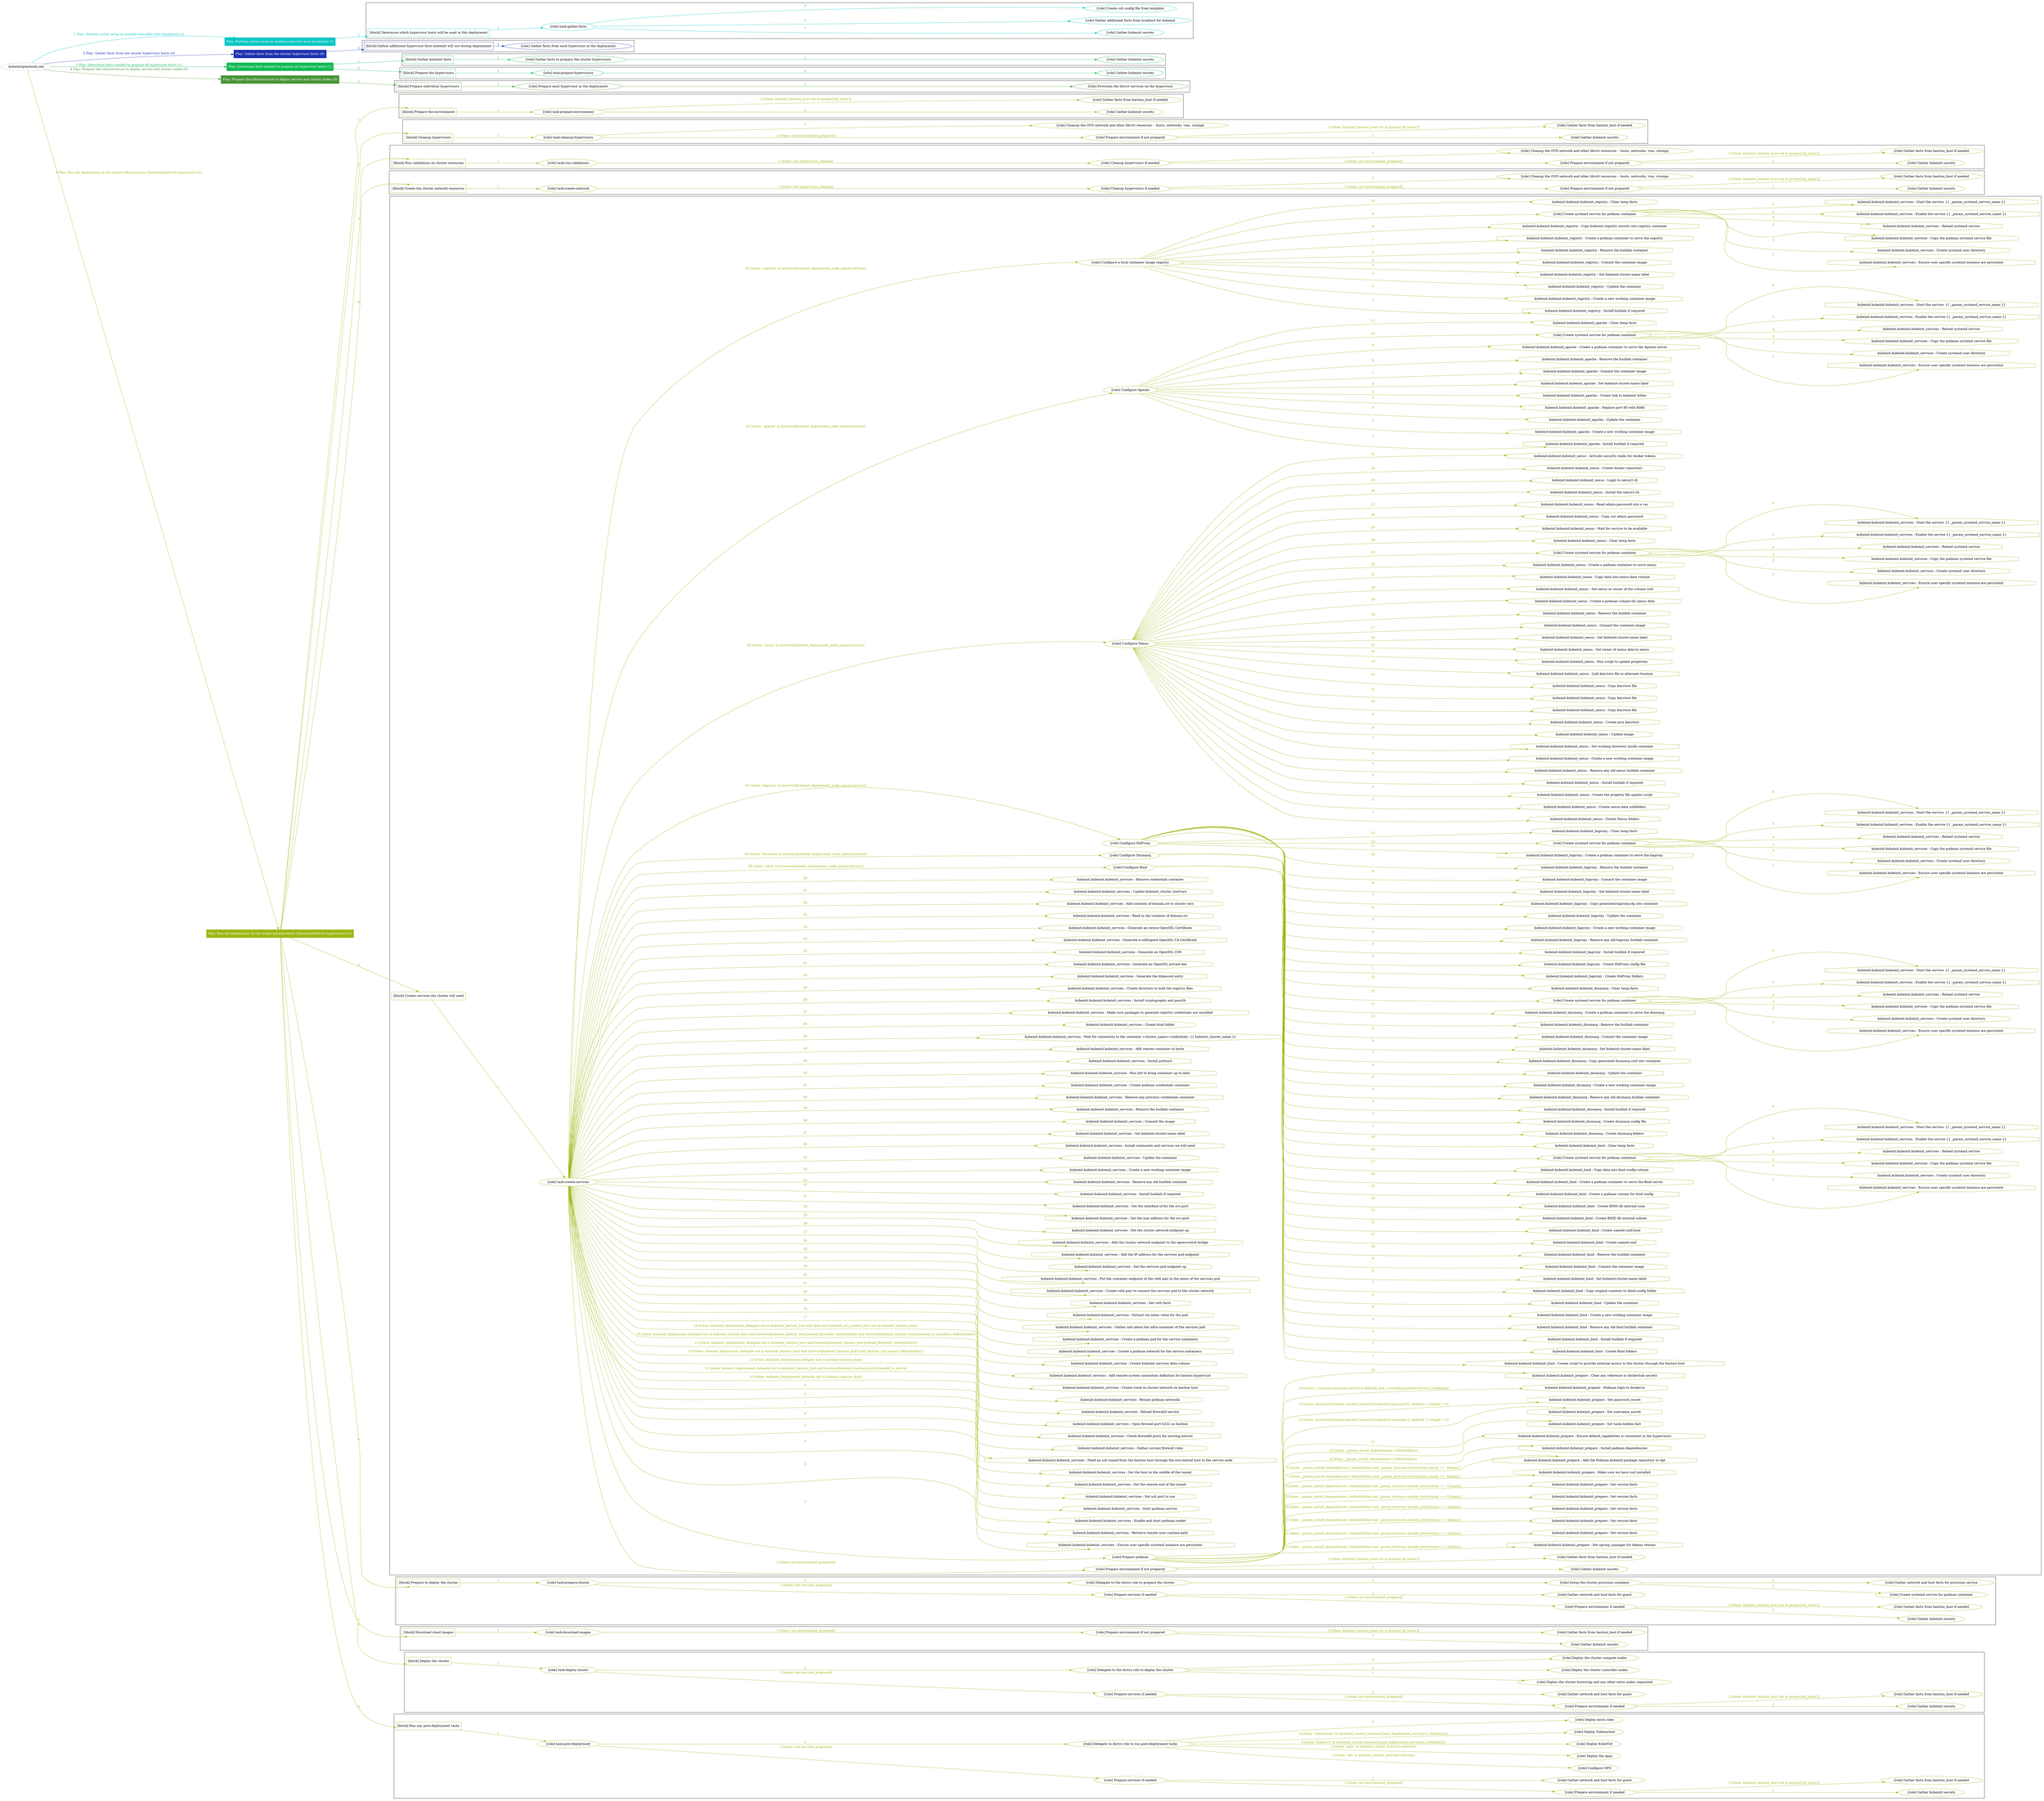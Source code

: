 digraph {
	graph [concentrate=true ordering=in rankdir=LR ratio=fill]
	edge [esep=5 sep=10]
	"kubeinit/playbook.yml" [URL="/home/runner/work/kubeinit/kubeinit/kubeinit/playbook.yml" id=playbook_46f550a1 style=dotted]
	"kubeinit/playbook.yml" -> play_008fc2b9 [label="1 Play: Perform initial setup on ansible-controller host (localhost) (1)" color="#06c6c3" fontcolor="#06c6c3" id=edge_play_008fc2b9 labeltooltip="1 Play: Perform initial setup on ansible-controller host (localhost) (1)" tooltip="1 Play: Perform initial setup on ansible-controller host (localhost) (1)"]
	subgraph "Play: Perform initial setup on ansible-controller host (localhost) (1)" {
		play_008fc2b9 [label="Play: Perform initial setup on ansible-controller host (localhost) (1)" URL="/home/runner/work/kubeinit/kubeinit/kubeinit/playbook.yml" color="#06c6c3" fontcolor="#ffffff" id=play_008fc2b9 shape=box style=filled tooltip=localhost]
		play_008fc2b9 -> block_8c8359f1 [label=1 color="#06c6c3" fontcolor="#06c6c3" id=edge_block_8c8359f1 labeltooltip=1 tooltip=1]
		subgraph cluster_block_8c8359f1 {
			block_8c8359f1 [label="[block] Determine which hypervisor hosts will be used in this deployment" URL="/home/runner/work/kubeinit/kubeinit/kubeinit/playbook.yml" color="#06c6c3" id=block_8c8359f1 labeltooltip="Determine which hypervisor hosts will be used in this deployment" shape=box tooltip="Determine which hypervisor hosts will be used in this deployment"]
			block_8c8359f1 -> role_ca479654 [label="1 " color="#06c6c3" fontcolor="#06c6c3" id=edge_role_ca479654 labeltooltip="1 " tooltip="1 "]
			subgraph "task-gather-facts" {
				role_ca479654 [label="[role] task-gather-facts" URL="/home/runner/work/kubeinit/kubeinit/kubeinit/playbook.yml" color="#06c6c3" id=role_ca479654 tooltip="task-gather-facts"]
				role_ca479654 -> role_9cc0af54 [label="1 " color="#06c6c3" fontcolor="#06c6c3" id=edge_role_9cc0af54 labeltooltip="1 " tooltip="1 "]
				subgraph "Gather kubeinit secrets" {
					role_9cc0af54 [label="[role] Gather kubeinit secrets" URL="/home/runner/.ansible/collections/ansible_collections/kubeinit/kubeinit/roles/kubeinit_prepare/tasks/build_hypervisors_group.yml" color="#06c6c3" id=role_9cc0af54 tooltip="Gather kubeinit secrets"]
				}
				role_ca479654 -> role_8958f7c5 [label="2 " color="#06c6c3" fontcolor="#06c6c3" id=edge_role_8958f7c5 labeltooltip="2 " tooltip="2 "]
				subgraph "Gather additional facts from localhost for kubeinit" {
					role_8958f7c5 [label="[role] Gather additional facts from localhost for kubeinit" URL="/home/runner/.ansible/collections/ansible_collections/kubeinit/kubeinit/roles/kubeinit_prepare/tasks/build_hypervisors_group.yml" color="#06c6c3" id=role_8958f7c5 tooltip="Gather additional facts from localhost for kubeinit"]
				}
				role_ca479654 -> role_851cbc09 [label="3 " color="#06c6c3" fontcolor="#06c6c3" id=edge_role_851cbc09 labeltooltip="3 " tooltip="3 "]
				subgraph "Create ssh config file from template" {
					role_851cbc09 [label="[role] Create ssh config file from template" URL="/home/runner/.ansible/collections/ansible_collections/kubeinit/kubeinit/roles/kubeinit_prepare/tasks/build_hypervisors_group.yml" color="#06c6c3" id=role_851cbc09 tooltip="Create ssh config file from template"]
				}
			}
		}
	}
	"kubeinit/playbook.yml" -> play_453f31d8 [label="2 Play: Gather facts from the cluster hypervisor hosts (0)" color="#1d32af" fontcolor="#1d32af" id=edge_play_453f31d8 labeltooltip="2 Play: Gather facts from the cluster hypervisor hosts (0)" tooltip="2 Play: Gather facts from the cluster hypervisor hosts (0)"]
	subgraph "Play: Gather facts from the cluster hypervisor hosts (0)" {
		play_453f31d8 [label="Play: Gather facts from the cluster hypervisor hosts (0)" URL="/home/runner/work/kubeinit/kubeinit/kubeinit/playbook.yml" color="#1d32af" fontcolor="#ffffff" id=play_453f31d8 shape=box style=filled tooltip="Play: Gather facts from the cluster hypervisor hosts (0)"]
		play_453f31d8 -> block_e8ca995a [label=1 color="#1d32af" fontcolor="#1d32af" id=edge_block_e8ca995a labeltooltip=1 tooltip=1]
		subgraph cluster_block_e8ca995a {
			block_e8ca995a [label="[block] Gather additional hypervisor facts kubeinit will use during deployment" URL="/home/runner/work/kubeinit/kubeinit/kubeinit/playbook.yml" color="#1d32af" id=block_e8ca995a labeltooltip="Gather additional hypervisor facts kubeinit will use during deployment" shape=box tooltip="Gather additional hypervisor facts kubeinit will use during deployment"]
			block_e8ca995a -> role_ac3d3225 [label="1 " color="#1d32af" fontcolor="#1d32af" id=edge_role_ac3d3225 labeltooltip="1 " tooltip="1 "]
			subgraph "Gather facts from each hypervisor in the deployment" {
				role_ac3d3225 [label="[role] Gather facts from each hypervisor in the deployment" URL="/home/runner/work/kubeinit/kubeinit/kubeinit/playbook.yml" color="#1d32af" id=role_ac3d3225 tooltip="Gather facts from each hypervisor in the deployment"]
			}
		}
	}
	"kubeinit/playbook.yml" -> play_a38e1a1a [label="3 Play: Determine facts needed to prepare all hypervisor hosts (1)" color="#12ba56" fontcolor="#12ba56" id=edge_play_a38e1a1a labeltooltip="3 Play: Determine facts needed to prepare all hypervisor hosts (1)" tooltip="3 Play: Determine facts needed to prepare all hypervisor hosts (1)"]
	subgraph "Play: Determine facts needed to prepare all hypervisor hosts (1)" {
		play_a38e1a1a [label="Play: Determine facts needed to prepare all hypervisor hosts (1)" URL="/home/runner/work/kubeinit/kubeinit/kubeinit/playbook.yml" color="#12ba56" fontcolor="#ffffff" id=play_a38e1a1a shape=box style=filled tooltip=localhost]
		play_a38e1a1a -> block_0ec4c5bc [label=1 color="#12ba56" fontcolor="#12ba56" id=edge_block_0ec4c5bc labeltooltip=1 tooltip=1]
		subgraph cluster_block_0ec4c5bc {
			block_0ec4c5bc [label="[block] Gather kubeinit facts" URL="/home/runner/work/kubeinit/kubeinit/kubeinit/playbook.yml" color="#12ba56" id=block_0ec4c5bc labeltooltip="Gather kubeinit facts" shape=box tooltip="Gather kubeinit facts"]
			block_0ec4c5bc -> role_dc748441 [label="1 " color="#12ba56" fontcolor="#12ba56" id=edge_role_dc748441 labeltooltip="1 " tooltip="1 "]
			subgraph "Gather facts to prepare the cluster hypervisors" {
				role_dc748441 [label="[role] Gather facts to prepare the cluster hypervisors" URL="/home/runner/work/kubeinit/kubeinit/kubeinit/playbook.yml" color="#12ba56" id=role_dc748441 tooltip="Gather facts to prepare the cluster hypervisors"]
				role_dc748441 -> role_40f77444 [label="1 " color="#12ba56" fontcolor="#12ba56" id=edge_role_40f77444 labeltooltip="1 " tooltip="1 "]
				subgraph "Gather kubeinit secrets" {
					role_40f77444 [label="[role] Gather kubeinit secrets" URL="/home/runner/.ansible/collections/ansible_collections/kubeinit/kubeinit/roles/kubeinit_prepare/tasks/gather_kubeinit_facts.yml" color="#12ba56" id=role_40f77444 tooltip="Gather kubeinit secrets"]
				}
			}
		}
		play_a38e1a1a -> block_50574e79 [label=2 color="#12ba56" fontcolor="#12ba56" id=edge_block_50574e79 labeltooltip=2 tooltip=2]
		subgraph cluster_block_50574e79 {
			block_50574e79 [label="[block] Prepare the hypervisors" URL="/home/runner/work/kubeinit/kubeinit/kubeinit/playbook.yml" color="#12ba56" id=block_50574e79 labeltooltip="Prepare the hypervisors" shape=box tooltip="Prepare the hypervisors"]
			block_50574e79 -> role_c67c52eb [label="1 " color="#12ba56" fontcolor="#12ba56" id=edge_role_c67c52eb labeltooltip="1 " tooltip="1 "]
			subgraph "task-prepare-hypervisors" {
				role_c67c52eb [label="[role] task-prepare-hypervisors" URL="/home/runner/work/kubeinit/kubeinit/kubeinit/playbook.yml" color="#12ba56" id=role_c67c52eb tooltip="task-prepare-hypervisors"]
				role_c67c52eb -> role_4f9a2635 [label="1 " color="#12ba56" fontcolor="#12ba56" id=edge_role_4f9a2635 labeltooltip="1 " tooltip="1 "]
				subgraph "Gather kubeinit secrets" {
					role_4f9a2635 [label="[role] Gather kubeinit secrets" URL="/home/runner/.ansible/collections/ansible_collections/kubeinit/kubeinit/roles/kubeinit_prepare/tasks/gather_kubeinit_facts.yml" color="#12ba56" id=role_4f9a2635 tooltip="Gather kubeinit secrets"]
				}
			}
		}
	}
	"kubeinit/playbook.yml" -> play_4dc0556c [label="4 Play: Prepare the infrastructure to deploy service and cluster nodes (0)" color="#489537" fontcolor="#489537" id=edge_play_4dc0556c labeltooltip="4 Play: Prepare the infrastructure to deploy service and cluster nodes (0)" tooltip="4 Play: Prepare the infrastructure to deploy service and cluster nodes (0)"]
	subgraph "Play: Prepare the infrastructure to deploy service and cluster nodes (0)" {
		play_4dc0556c [label="Play: Prepare the infrastructure to deploy service and cluster nodes (0)" URL="/home/runner/work/kubeinit/kubeinit/kubeinit/playbook.yml" color="#489537" fontcolor="#ffffff" id=play_4dc0556c shape=box style=filled tooltip="Play: Prepare the infrastructure to deploy service and cluster nodes (0)"]
		play_4dc0556c -> block_1a817a29 [label=1 color="#489537" fontcolor="#489537" id=edge_block_1a817a29 labeltooltip=1 tooltip=1]
		subgraph cluster_block_1a817a29 {
			block_1a817a29 [label="[block] Prepare individual hypervisors" URL="/home/runner/work/kubeinit/kubeinit/kubeinit/playbook.yml" color="#489537" id=block_1a817a29 labeltooltip="Prepare individual hypervisors" shape=box tooltip="Prepare individual hypervisors"]
			block_1a817a29 -> role_17b9cfb0 [label="1 " color="#489537" fontcolor="#489537" id=edge_role_17b9cfb0 labeltooltip="1 " tooltip="1 "]
			subgraph "Prepare each hypervisor in the deployment" {
				role_17b9cfb0 [label="[role] Prepare each hypervisor in the deployment" URL="/home/runner/work/kubeinit/kubeinit/kubeinit/playbook.yml" color="#489537" id=role_17b9cfb0 tooltip="Prepare each hypervisor in the deployment"]
				role_17b9cfb0 -> role_59ffec59 [label="1 " color="#489537" fontcolor="#489537" id=edge_role_59ffec59 labeltooltip="1 " tooltip="1 "]
				subgraph "Provision the libvirt services on the hypervisor" {
					role_59ffec59 [label="[role] Provision the libvirt services on the hypervisor" URL="/home/runner/.ansible/collections/ansible_collections/kubeinit/kubeinit/roles/kubeinit_prepare/tasks/prepare_hypervisor.yml" color="#489537" id=role_59ffec59 tooltip="Provision the libvirt services on the hypervisor"]
				}
			}
		}
	}
	"kubeinit/playbook.yml" -> play_5884b9fe [label="5 Play: Run the deployment on the target infrastructure (OpenStack/libvirt hypervisors) (1)" color="#9bb814" fontcolor="#9bb814" id=edge_play_5884b9fe labeltooltip="5 Play: Run the deployment on the target infrastructure (OpenStack/libvirt hypervisors) (1)" tooltip="5 Play: Run the deployment on the target infrastructure (OpenStack/libvirt hypervisors) (1)"]
	subgraph "Play: Run the deployment on the target infrastructure (OpenStack/libvirt hypervisors) (1)" {
		play_5884b9fe [label="Play: Run the deployment on the target infrastructure (OpenStack/libvirt hypervisors) (1)" URL="/home/runner/work/kubeinit/kubeinit/kubeinit/playbook.yml" color="#9bb814" fontcolor="#ffffff" id=play_5884b9fe shape=box style=filled tooltip=localhost]
		play_5884b9fe -> block_0c48b279 [label=1 color="#9bb814" fontcolor="#9bb814" id=edge_block_0c48b279 labeltooltip=1 tooltip=1]
		subgraph cluster_block_0c48b279 {
			block_0c48b279 [label="[block] Prepare the environment" URL="/home/runner/work/kubeinit/kubeinit/kubeinit/playbook.yml" color="#9bb814" id=block_0c48b279 labeltooltip="Prepare the environment" shape=box tooltip="Prepare the environment"]
			block_0c48b279 -> role_8b2b2e7b [label="1 " color="#9bb814" fontcolor="#9bb814" id=edge_role_8b2b2e7b labeltooltip="1 " tooltip="1 "]
			subgraph "task-prepare-environment" {
				role_8b2b2e7b [label="[role] task-prepare-environment" URL="/home/runner/work/kubeinit/kubeinit/kubeinit/playbook.yml" color="#9bb814" id=role_8b2b2e7b tooltip="task-prepare-environment"]
				role_8b2b2e7b -> role_19876b34 [label="1 " color="#9bb814" fontcolor="#9bb814" id=edge_role_19876b34 labeltooltip="1 " tooltip="1 "]
				subgraph "Gather kubeinit secrets" {
					role_19876b34 [label="[role] Gather kubeinit secrets" URL="/home/runner/.ansible/collections/ansible_collections/kubeinit/kubeinit/roles/kubeinit_prepare/tasks/gather_kubeinit_facts.yml" color="#9bb814" id=role_19876b34 tooltip="Gather kubeinit secrets"]
				}
				role_8b2b2e7b -> role_6a356cbb [label="2 [when: kubeinit_bastion_host not in groups['all_hosts']]" color="#9bb814" fontcolor="#9bb814" id=edge_role_6a356cbb labeltooltip="2 [when: kubeinit_bastion_host not in groups['all_hosts']]" tooltip="2 [when: kubeinit_bastion_host not in groups['all_hosts']]"]
				subgraph "Gather facts from bastion_host if needed" {
					role_6a356cbb [label="[role] Gather facts from bastion_host if needed" URL="/home/runner/.ansible/collections/ansible_collections/kubeinit/kubeinit/roles/kubeinit_prepare/tasks/main.yml" color="#9bb814" id=role_6a356cbb tooltip="Gather facts from bastion_host if needed"]
				}
			}
		}
		play_5884b9fe -> block_037c5654 [label=2 color="#9bb814" fontcolor="#9bb814" id=edge_block_037c5654 labeltooltip=2 tooltip=2]
		subgraph cluster_block_037c5654 {
			block_037c5654 [label="[block] Cleanup hypervisors" URL="/home/runner/work/kubeinit/kubeinit/kubeinit/playbook.yml" color="#9bb814" id=block_037c5654 labeltooltip="Cleanup hypervisors" shape=box tooltip="Cleanup hypervisors"]
			block_037c5654 -> role_18df3e5a [label="1 " color="#9bb814" fontcolor="#9bb814" id=edge_role_18df3e5a labeltooltip="1 " tooltip="1 "]
			subgraph "task-cleanup-hypervisors" {
				role_18df3e5a [label="[role] task-cleanup-hypervisors" URL="/home/runner/work/kubeinit/kubeinit/kubeinit/playbook.yml" color="#9bb814" id=role_18df3e5a tooltip="task-cleanup-hypervisors"]
				role_18df3e5a -> role_63b0b688 [label="1 [when: not environment_prepared]" color="#9bb814" fontcolor="#9bb814" id=edge_role_63b0b688 labeltooltip="1 [when: not environment_prepared]" tooltip="1 [when: not environment_prepared]"]
				subgraph "Prepare environment if not prepared" {
					role_63b0b688 [label="[role] Prepare environment if not prepared" URL="/home/runner/.ansible/collections/ansible_collections/kubeinit/kubeinit/roles/kubeinit_libvirt/tasks/cleanup_hypervisors.yml" color="#9bb814" id=role_63b0b688 tooltip="Prepare environment if not prepared"]
					role_63b0b688 -> role_e75c4541 [label="1 " color="#9bb814" fontcolor="#9bb814" id=edge_role_e75c4541 labeltooltip="1 " tooltip="1 "]
					subgraph "Gather kubeinit secrets" {
						role_e75c4541 [label="[role] Gather kubeinit secrets" URL="/home/runner/.ansible/collections/ansible_collections/kubeinit/kubeinit/roles/kubeinit_prepare/tasks/gather_kubeinit_facts.yml" color="#9bb814" id=role_e75c4541 tooltip="Gather kubeinit secrets"]
					}
					role_63b0b688 -> role_3b35a93a [label="2 [when: kubeinit_bastion_host not in groups['all_hosts']]" color="#9bb814" fontcolor="#9bb814" id=edge_role_3b35a93a labeltooltip="2 [when: kubeinit_bastion_host not in groups['all_hosts']]" tooltip="2 [when: kubeinit_bastion_host not in groups['all_hosts']]"]
					subgraph "Gather facts from bastion_host if needed" {
						role_3b35a93a [label="[role] Gather facts from bastion_host if needed" URL="/home/runner/.ansible/collections/ansible_collections/kubeinit/kubeinit/roles/kubeinit_prepare/tasks/main.yml" color="#9bb814" id=role_3b35a93a tooltip="Gather facts from bastion_host if needed"]
					}
				}
				role_18df3e5a -> role_dcc92be5 [label="2 " color="#9bb814" fontcolor="#9bb814" id=edge_role_dcc92be5 labeltooltip="2 " tooltip="2 "]
				subgraph "Cleanup the OVN network and other libvirt resources -- hosts, networks, vms, storage" {
					role_dcc92be5 [label="[role] Cleanup the OVN network and other libvirt resources -- hosts, networks, vms, storage" URL="/home/runner/.ansible/collections/ansible_collections/kubeinit/kubeinit/roles/kubeinit_libvirt/tasks/cleanup_hypervisors.yml" color="#9bb814" id=role_dcc92be5 tooltip="Cleanup the OVN network and other libvirt resources -- hosts, networks, vms, storage"]
				}
			}
		}
		play_5884b9fe -> block_488f6b87 [label=3 color="#9bb814" fontcolor="#9bb814" id=edge_block_488f6b87 labeltooltip=3 tooltip=3]
		subgraph cluster_block_488f6b87 {
			block_488f6b87 [label="[block] Run validations on cluster resources" URL="/home/runner/work/kubeinit/kubeinit/kubeinit/playbook.yml" color="#9bb814" id=block_488f6b87 labeltooltip="Run validations on cluster resources" shape=box tooltip="Run validations on cluster resources"]
			block_488f6b87 -> role_6eac4610 [label="1 " color="#9bb814" fontcolor="#9bb814" id=edge_role_6eac4610 labeltooltip="1 " tooltip="1 "]
			subgraph "task-run-validations" {
				role_6eac4610 [label="[role] task-run-validations" URL="/home/runner/work/kubeinit/kubeinit/kubeinit/playbook.yml" color="#9bb814" id=role_6eac4610 tooltip="task-run-validations"]
				role_6eac4610 -> role_98071b9d [label="1 [when: not hypervisors_cleaned]" color="#9bb814" fontcolor="#9bb814" id=edge_role_98071b9d labeltooltip="1 [when: not hypervisors_cleaned]" tooltip="1 [when: not hypervisors_cleaned]"]
				subgraph "Cleanup hypervisors if needed" {
					role_98071b9d [label="[role] Cleanup hypervisors if needed" URL="/home/runner/.ansible/collections/ansible_collections/kubeinit/kubeinit/roles/kubeinit_validations/tasks/main.yml" color="#9bb814" id=role_98071b9d tooltip="Cleanup hypervisors if needed"]
					role_98071b9d -> role_b62196ec [label="1 [when: not environment_prepared]" color="#9bb814" fontcolor="#9bb814" id=edge_role_b62196ec labeltooltip="1 [when: not environment_prepared]" tooltip="1 [when: not environment_prepared]"]
					subgraph "Prepare environment if not prepared" {
						role_b62196ec [label="[role] Prepare environment if not prepared" URL="/home/runner/.ansible/collections/ansible_collections/kubeinit/kubeinit/roles/kubeinit_libvirt/tasks/cleanup_hypervisors.yml" color="#9bb814" id=role_b62196ec tooltip="Prepare environment if not prepared"]
						role_b62196ec -> role_eccf05e8 [label="1 " color="#9bb814" fontcolor="#9bb814" id=edge_role_eccf05e8 labeltooltip="1 " tooltip="1 "]
						subgraph "Gather kubeinit secrets" {
							role_eccf05e8 [label="[role] Gather kubeinit secrets" URL="/home/runner/.ansible/collections/ansible_collections/kubeinit/kubeinit/roles/kubeinit_prepare/tasks/gather_kubeinit_facts.yml" color="#9bb814" id=role_eccf05e8 tooltip="Gather kubeinit secrets"]
						}
						role_b62196ec -> role_56ad83be [label="2 [when: kubeinit_bastion_host not in groups['all_hosts']]" color="#9bb814" fontcolor="#9bb814" id=edge_role_56ad83be labeltooltip="2 [when: kubeinit_bastion_host not in groups['all_hosts']]" tooltip="2 [when: kubeinit_bastion_host not in groups['all_hosts']]"]
						subgraph "Gather facts from bastion_host if needed" {
							role_56ad83be [label="[role] Gather facts from bastion_host if needed" URL="/home/runner/.ansible/collections/ansible_collections/kubeinit/kubeinit/roles/kubeinit_prepare/tasks/main.yml" color="#9bb814" id=role_56ad83be tooltip="Gather facts from bastion_host if needed"]
						}
					}
					role_98071b9d -> role_17fc4f52 [label="2 " color="#9bb814" fontcolor="#9bb814" id=edge_role_17fc4f52 labeltooltip="2 " tooltip="2 "]
					subgraph "Cleanup the OVN network and other libvirt resources -- hosts, networks, vms, storage" {
						role_17fc4f52 [label="[role] Cleanup the OVN network and other libvirt resources -- hosts, networks, vms, storage" URL="/home/runner/.ansible/collections/ansible_collections/kubeinit/kubeinit/roles/kubeinit_libvirt/tasks/cleanup_hypervisors.yml" color="#9bb814" id=role_17fc4f52 tooltip="Cleanup the OVN network and other libvirt resources -- hosts, networks, vms, storage"]
					}
				}
			}
		}
		play_5884b9fe -> block_521772e6 [label=4 color="#9bb814" fontcolor="#9bb814" id=edge_block_521772e6 labeltooltip=4 tooltip=4]
		subgraph cluster_block_521772e6 {
			block_521772e6 [label="[block] Create the cluster network resources" URL="/home/runner/work/kubeinit/kubeinit/kubeinit/playbook.yml" color="#9bb814" id=block_521772e6 labeltooltip="Create the cluster network resources" shape=box tooltip="Create the cluster network resources"]
			block_521772e6 -> role_71522c59 [label="1 " color="#9bb814" fontcolor="#9bb814" id=edge_role_71522c59 labeltooltip="1 " tooltip="1 "]
			subgraph "task-create-network" {
				role_71522c59 [label="[role] task-create-network" URL="/home/runner/work/kubeinit/kubeinit/kubeinit/playbook.yml" color="#9bb814" id=role_71522c59 tooltip="task-create-network"]
				role_71522c59 -> role_9dd45062 [label="1 [when: not hypervisors_cleaned]" color="#9bb814" fontcolor="#9bb814" id=edge_role_9dd45062 labeltooltip="1 [when: not hypervisors_cleaned]" tooltip="1 [when: not hypervisors_cleaned]"]
				subgraph "Cleanup hypervisors if needed" {
					role_9dd45062 [label="[role] Cleanup hypervisors if needed" URL="/home/runner/.ansible/collections/ansible_collections/kubeinit/kubeinit/roles/kubeinit_libvirt/tasks/create_network.yml" color="#9bb814" id=role_9dd45062 tooltip="Cleanup hypervisors if needed"]
					role_9dd45062 -> role_fb0728af [label="1 [when: not environment_prepared]" color="#9bb814" fontcolor="#9bb814" id=edge_role_fb0728af labeltooltip="1 [when: not environment_prepared]" tooltip="1 [when: not environment_prepared]"]
					subgraph "Prepare environment if not prepared" {
						role_fb0728af [label="[role] Prepare environment if not prepared" URL="/home/runner/.ansible/collections/ansible_collections/kubeinit/kubeinit/roles/kubeinit_libvirt/tasks/cleanup_hypervisors.yml" color="#9bb814" id=role_fb0728af tooltip="Prepare environment if not prepared"]
						role_fb0728af -> role_13dc1c82 [label="1 " color="#9bb814" fontcolor="#9bb814" id=edge_role_13dc1c82 labeltooltip="1 " tooltip="1 "]
						subgraph "Gather kubeinit secrets" {
							role_13dc1c82 [label="[role] Gather kubeinit secrets" URL="/home/runner/.ansible/collections/ansible_collections/kubeinit/kubeinit/roles/kubeinit_prepare/tasks/gather_kubeinit_facts.yml" color="#9bb814" id=role_13dc1c82 tooltip="Gather kubeinit secrets"]
						}
						role_fb0728af -> role_24d7af59 [label="2 [when: kubeinit_bastion_host not in groups['all_hosts']]" color="#9bb814" fontcolor="#9bb814" id=edge_role_24d7af59 labeltooltip="2 [when: kubeinit_bastion_host not in groups['all_hosts']]" tooltip="2 [when: kubeinit_bastion_host not in groups['all_hosts']]"]
						subgraph "Gather facts from bastion_host if needed" {
							role_24d7af59 [label="[role] Gather facts from bastion_host if needed" URL="/home/runner/.ansible/collections/ansible_collections/kubeinit/kubeinit/roles/kubeinit_prepare/tasks/main.yml" color="#9bb814" id=role_24d7af59 tooltip="Gather facts from bastion_host if needed"]
						}
					}
					role_9dd45062 -> role_4767e56a [label="2 " color="#9bb814" fontcolor="#9bb814" id=edge_role_4767e56a labeltooltip="2 " tooltip="2 "]
					subgraph "Cleanup the OVN network and other libvirt resources -- hosts, networks, vms, storage" {
						role_4767e56a [label="[role] Cleanup the OVN network and other libvirt resources -- hosts, networks, vms, storage" URL="/home/runner/.ansible/collections/ansible_collections/kubeinit/kubeinit/roles/kubeinit_libvirt/tasks/cleanup_hypervisors.yml" color="#9bb814" id=role_4767e56a tooltip="Cleanup the OVN network and other libvirt resources -- hosts, networks, vms, storage"]
					}
				}
			}
		}
		play_5884b9fe -> block_53ae8012 [label=5 color="#9bb814" fontcolor="#9bb814" id=edge_block_53ae8012 labeltooltip=5 tooltip=5]
		subgraph cluster_block_53ae8012 {
			block_53ae8012 [label="[block] Create services the cluster will need" URL="/home/runner/work/kubeinit/kubeinit/kubeinit/playbook.yml" color="#9bb814" id=block_53ae8012 labeltooltip="Create services the cluster will need" shape=box tooltip="Create services the cluster will need"]
			block_53ae8012 -> role_8d5c79e3 [label="1 " color="#9bb814" fontcolor="#9bb814" id=edge_role_8d5c79e3 labeltooltip="1 " tooltip="1 "]
			subgraph "task-create-services" {
				role_8d5c79e3 [label="[role] task-create-services" URL="/home/runner/work/kubeinit/kubeinit/kubeinit/playbook.yml" color="#9bb814" id=role_8d5c79e3 tooltip="task-create-services"]
				role_8d5c79e3 -> role_b4d19292 [label="1 [when: not environment_prepared]" color="#9bb814" fontcolor="#9bb814" id=edge_role_b4d19292 labeltooltip="1 [when: not environment_prepared]" tooltip="1 [when: not environment_prepared]"]
				subgraph "Prepare environment if not prepared" {
					role_b4d19292 [label="[role] Prepare environment if not prepared" URL="/home/runner/.ansible/collections/ansible_collections/kubeinit/kubeinit/roles/kubeinit_services/tasks/main.yml" color="#9bb814" id=role_b4d19292 tooltip="Prepare environment if not prepared"]
					role_b4d19292 -> role_5c2220cb [label="1 " color="#9bb814" fontcolor="#9bb814" id=edge_role_5c2220cb labeltooltip="1 " tooltip="1 "]
					subgraph "Gather kubeinit secrets" {
						role_5c2220cb [label="[role] Gather kubeinit secrets" URL="/home/runner/.ansible/collections/ansible_collections/kubeinit/kubeinit/roles/kubeinit_prepare/tasks/gather_kubeinit_facts.yml" color="#9bb814" id=role_5c2220cb tooltip="Gather kubeinit secrets"]
					}
					role_b4d19292 -> role_7ccbfb98 [label="2 [when: kubeinit_bastion_host not in groups['all_hosts']]" color="#9bb814" fontcolor="#9bb814" id=edge_role_7ccbfb98 labeltooltip="2 [when: kubeinit_bastion_host not in groups['all_hosts']]" tooltip="2 [when: kubeinit_bastion_host not in groups['all_hosts']]"]
					subgraph "Gather facts from bastion_host if needed" {
						role_7ccbfb98 [label="[role] Gather facts from bastion_host if needed" URL="/home/runner/.ansible/collections/ansible_collections/kubeinit/kubeinit/roles/kubeinit_prepare/tasks/main.yml" color="#9bb814" id=role_7ccbfb98 tooltip="Gather facts from bastion_host if needed"]
					}
				}
				role_8d5c79e3 -> role_ac734446 [label="2 " color="#9bb814" fontcolor="#9bb814" id=edge_role_ac734446 labeltooltip="2 " tooltip="2 "]
				subgraph "Prepare podman" {
					role_ac734446 [label="[role] Prepare podman" URL="/home/runner/.ansible/collections/ansible_collections/kubeinit/kubeinit/roles/kubeinit_services/tasks/00_create_service_pod.yml" color="#9bb814" id=role_ac734446 tooltip="Prepare podman"]
					task_b193b037 [label="kubeinit.kubeinit.kubeinit_prepare : Set cgroup_manager for debian release" URL="/home/runner/.ansible/collections/ansible_collections/kubeinit/kubeinit/roles/kubeinit_prepare/tasks/prepare_podman.yml" color="#9bb814" id=task_b193b037 shape=octagon tooltip="kubeinit.kubeinit.kubeinit_prepare : Set cgroup_manager for debian release"]
					role_ac734446 -> task_b193b037 [label="1 [when: _param_install_dependencies | default(false) and _param_hostvars.ansible_distribution == 'Debian']" color="#9bb814" fontcolor="#9bb814" id=edge_task_b193b037 labeltooltip="1 [when: _param_install_dependencies | default(false) and _param_hostvars.ansible_distribution == 'Debian']" tooltip="1 [when: _param_install_dependencies | default(false) and _param_hostvars.ansible_distribution == 'Debian']"]
					task_ed888a3b [label="kubeinit.kubeinit.kubeinit_prepare : Set version facts" URL="/home/runner/.ansible/collections/ansible_collections/kubeinit/kubeinit/roles/kubeinit_prepare/tasks/prepare_podman.yml" color="#9bb814" id=task_ed888a3b shape=octagon tooltip="kubeinit.kubeinit.kubeinit_prepare : Set version facts"]
					role_ac734446 -> task_ed888a3b [label="2 [when: _param_install_dependencies | default(false) and _param_hostvars.ansible_distribution == 'Debian']" color="#9bb814" fontcolor="#9bb814" id=edge_task_ed888a3b labeltooltip="2 [when: _param_install_dependencies | default(false) and _param_hostvars.ansible_distribution == 'Debian']" tooltip="2 [when: _param_install_dependencies | default(false) and _param_hostvars.ansible_distribution == 'Debian']"]
					task_aa8c4c66 [label="kubeinit.kubeinit.kubeinit_prepare : Set version facts" URL="/home/runner/.ansible/collections/ansible_collections/kubeinit/kubeinit/roles/kubeinit_prepare/tasks/prepare_podman.yml" color="#9bb814" id=task_aa8c4c66 shape=octagon tooltip="kubeinit.kubeinit.kubeinit_prepare : Set version facts"]
					role_ac734446 -> task_aa8c4c66 [label="3 [when: _param_install_dependencies | default(false) and _param_hostvars.ansible_distribution == 'Debian']" color="#9bb814" fontcolor="#9bb814" id=edge_task_aa8c4c66 labeltooltip="3 [when: _param_install_dependencies | default(false) and _param_hostvars.ansible_distribution == 'Debian']" tooltip="3 [when: _param_install_dependencies | default(false) and _param_hostvars.ansible_distribution == 'Debian']"]
					task_09dadd6a [label="kubeinit.kubeinit.kubeinit_prepare : Set version facts" URL="/home/runner/.ansible/collections/ansible_collections/kubeinit/kubeinit/roles/kubeinit_prepare/tasks/prepare_podman.yml" color="#9bb814" id=task_09dadd6a shape=octagon tooltip="kubeinit.kubeinit.kubeinit_prepare : Set version facts"]
					role_ac734446 -> task_09dadd6a [label="4 [when: _param_install_dependencies | default(false) and _param_hostvars.ansible_distribution == 'Debian']" color="#9bb814" fontcolor="#9bb814" id=edge_task_09dadd6a labeltooltip="4 [when: _param_install_dependencies | default(false) and _param_hostvars.ansible_distribution == 'Debian']" tooltip="4 [when: _param_install_dependencies | default(false) and _param_hostvars.ansible_distribution == 'Debian']"]
					task_0e747485 [label="kubeinit.kubeinit.kubeinit_prepare : Set version facts" URL="/home/runner/.ansible/collections/ansible_collections/kubeinit/kubeinit/roles/kubeinit_prepare/tasks/prepare_podman.yml" color="#9bb814" id=task_0e747485 shape=octagon tooltip="kubeinit.kubeinit.kubeinit_prepare : Set version facts"]
					role_ac734446 -> task_0e747485 [label="5 [when: _param_install_dependencies | default(false) and _param_hostvars.ansible_distribution == 'Ubuntu']" color="#9bb814" fontcolor="#9bb814" id=edge_task_0e747485 labeltooltip="5 [when: _param_install_dependencies | default(false) and _param_hostvars.ansible_distribution == 'Ubuntu']" tooltip="5 [when: _param_install_dependencies | default(false) and _param_hostvars.ansible_distribution == 'Ubuntu']"]
					task_9b70b2c1 [label="kubeinit.kubeinit.kubeinit_prepare : Set version facts" URL="/home/runner/.ansible/collections/ansible_collections/kubeinit/kubeinit/roles/kubeinit_prepare/tasks/prepare_podman.yml" color="#9bb814" id=task_9b70b2c1 shape=octagon tooltip="kubeinit.kubeinit.kubeinit_prepare : Set version facts"]
					role_ac734446 -> task_9b70b2c1 [label="6 [when: _param_install_dependencies | default(false) and _param_hostvars.ansible_distribution == 'Ubuntu']" color="#9bb814" fontcolor="#9bb814" id=edge_task_9b70b2c1 labeltooltip="6 [when: _param_install_dependencies | default(false) and _param_hostvars.ansible_distribution == 'Ubuntu']" tooltip="6 [when: _param_install_dependencies | default(false) and _param_hostvars.ansible_distribution == 'Ubuntu']"]
					task_9f7be5d5 [label="kubeinit.kubeinit.kubeinit_prepare : Make sure we have curl installed" URL="/home/runner/.ansible/collections/ansible_collections/kubeinit/kubeinit/roles/kubeinit_prepare/tasks/prepare_podman.yml" color="#9bb814" id=task_9f7be5d5 shape=octagon tooltip="kubeinit.kubeinit.kubeinit_prepare : Make sure we have curl installed"]
					role_ac734446 -> task_9f7be5d5 [label="7 [when: _param_install_dependencies | default(false) and _param_hostvars.distribution_family == 'Debian']" color="#9bb814" fontcolor="#9bb814" id=edge_task_9f7be5d5 labeltooltip="7 [when: _param_install_dependencies | default(false) and _param_hostvars.distribution_family == 'Debian']" tooltip="7 [when: _param_install_dependencies | default(false) and _param_hostvars.distribution_family == 'Debian']"]
					task_ab11e589 [label="kubeinit.kubeinit.kubeinit_prepare : Add the Podman kubeinit package repository to Apt" URL="/home/runner/.ansible/collections/ansible_collections/kubeinit/kubeinit/roles/kubeinit_prepare/tasks/prepare_podman.yml" color="#9bb814" id=task_ab11e589 shape=octagon tooltip="kubeinit.kubeinit.kubeinit_prepare : Add the Podman kubeinit package repository to Apt"]
					role_ac734446 -> task_ab11e589 [label="8 [when: _param_install_dependencies | default(false) and _param_hostvars.distribution_family == 'Debian']" color="#9bb814" fontcolor="#9bb814" id=edge_task_ab11e589 labeltooltip="8 [when: _param_install_dependencies | default(false) and _param_hostvars.distribution_family == 'Debian']" tooltip="8 [when: _param_install_dependencies | default(false) and _param_hostvars.distribution_family == 'Debian']"]
					task_fe4359e6 [label="kubeinit.kubeinit.kubeinit_prepare : Install podman dependencies" URL="/home/runner/.ansible/collections/ansible_collections/kubeinit/kubeinit/roles/kubeinit_prepare/tasks/prepare_podman.yml" color="#9bb814" id=task_fe4359e6 shape=octagon tooltip="kubeinit.kubeinit.kubeinit_prepare : Install podman dependencies"]
					role_ac734446 -> task_fe4359e6 [label="9 [when: _param_install_dependencies | default(false)]" color="#9bb814" fontcolor="#9bb814" id=edge_task_fe4359e6 labeltooltip="9 [when: _param_install_dependencies | default(false)]" tooltip="9 [when: _param_install_dependencies | default(false)]"]
					task_0b20a30c [label="kubeinit.kubeinit.kubeinit_prepare : Ensure default_capabilities is consistent in the hypervisors" URL="/home/runner/.ansible/collections/ansible_collections/kubeinit/kubeinit/roles/kubeinit_prepare/tasks/prepare_podman.yml" color="#9bb814" id=task_0b20a30c shape=octagon tooltip="kubeinit.kubeinit.kubeinit_prepare : Ensure default_capabilities is consistent in the hypervisors"]
					role_ac734446 -> task_0b20a30c [label="10 [when: _param_install_dependencies | default(false)]" color="#9bb814" fontcolor="#9bb814" id=edge_task_0b20a30c labeltooltip="10 [when: _param_install_dependencies | default(false)]" tooltip="10 [when: _param_install_dependencies | default(false)]"]
					task_b1d5fb64 [label="kubeinit.kubeinit.kubeinit_prepare : Set tasks-hidden fact" URL="/home/runner/.ansible/collections/ansible_collections/kubeinit/kubeinit/roles/kubeinit_prepare/tasks/prepare_podman.yml" color="#9bb814" id=task_b1d5fb64 shape=octagon tooltip="kubeinit.kubeinit.kubeinit_prepare : Set tasks-hidden fact"]
					role_ac734446 -> task_b1d5fb64 [label="11 " color="#9bb814" fontcolor="#9bb814" id=edge_task_b1d5fb64 labeltooltip="11 " tooltip="11 "]
					task_286cdaf7 [label="kubeinit.kubeinit.kubeinit_prepare : Set username_secret" URL="/home/runner/.ansible/collections/ansible_collections/kubeinit/kubeinit/roles/kubeinit_prepare/tasks/prepare_podman.yml" color="#9bb814" id=task_286cdaf7 shape=octagon tooltip="kubeinit.kubeinit.kubeinit_prepare : Set username_secret"]
					role_ac734446 -> task_286cdaf7 [label="12 [when: hostvars['kubeinit-secrets'].secrets['dockerhub-username'] | default('') | length > 0]" color="#9bb814" fontcolor="#9bb814" id=edge_task_286cdaf7 labeltooltip="12 [when: hostvars['kubeinit-secrets'].secrets['dockerhub-username'] | default('') | length > 0]" tooltip="12 [when: hostvars['kubeinit-secrets'].secrets['dockerhub-username'] | default('') | length > 0]"]
					task_2b137b54 [label="kubeinit.kubeinit.kubeinit_prepare : Set password_secret" URL="/home/runner/.ansible/collections/ansible_collections/kubeinit/kubeinit/roles/kubeinit_prepare/tasks/prepare_podman.yml" color="#9bb814" id=task_2b137b54 shape=octagon tooltip="kubeinit.kubeinit.kubeinit_prepare : Set password_secret"]
					role_ac734446 -> task_2b137b54 [label="13 [when: hostvars['kubeinit-secrets'].secrets['dockerhub-password'] | default('') | length > 0]" color="#9bb814" fontcolor="#9bb814" id=edge_task_2b137b54 labeltooltip="13 [when: hostvars['kubeinit-secrets'].secrets['dockerhub-password'] | default('') | length > 0]" tooltip="13 [when: hostvars['kubeinit-secrets'].secrets['dockerhub-password'] | default('') | length > 0]"]
					task_bee101ff [label="kubeinit.kubeinit.kubeinit_prepare : Podman login to docker.io" URL="/home/runner/.ansible/collections/ansible_collections/kubeinit/kubeinit/roles/kubeinit_prepare/tasks/prepare_podman.yml" color="#9bb814" id=task_bee101ff shape=octagon tooltip="kubeinit.kubeinit.kubeinit_prepare : Podman login to docker.io"]
					role_ac734446 -> task_bee101ff [label="14 [when: (_results['username-secret'] is defined) and (_results['password-secret'] is defined)]" color="#9bb814" fontcolor="#9bb814" id=edge_task_bee101ff labeltooltip="14 [when: (_results['username-secret'] is defined) and (_results['password-secret'] is defined)]" tooltip="14 [when: (_results['username-secret'] is defined) and (_results['password-secret'] is defined)]"]
					task_12b0d274 [label="kubeinit.kubeinit.kubeinit_prepare : Clear any reference to dockerhub secrets" URL="/home/runner/.ansible/collections/ansible_collections/kubeinit/kubeinit/roles/kubeinit_prepare/tasks/prepare_podman.yml" color="#9bb814" id=task_12b0d274 shape=octagon tooltip="kubeinit.kubeinit.kubeinit_prepare : Clear any reference to dockerhub secrets"]
					role_ac734446 -> task_12b0d274 [label="15 " color="#9bb814" fontcolor="#9bb814" id=edge_task_12b0d274 labeltooltip="15 " tooltip="15 "]
				}
				task_da7c9f49 [label="kubeinit.kubeinit.kubeinit_services : Ensure user specific systemd instance are persistent" URL="/home/runner/.ansible/collections/ansible_collections/kubeinit/kubeinit/roles/kubeinit_services/tasks/00_create_service_pod.yml" color="#9bb814" id=task_da7c9f49 shape=octagon tooltip="kubeinit.kubeinit.kubeinit_services : Ensure user specific systemd instance are persistent"]
				role_8d5c79e3 -> task_da7c9f49 [label="3 " color="#9bb814" fontcolor="#9bb814" id=edge_task_da7c9f49 labeltooltip="3 " tooltip="3 "]
				task_de91bdbd [label="kubeinit.kubeinit.kubeinit_services : Retrieve remote user runtime path" URL="/home/runner/.ansible/collections/ansible_collections/kubeinit/kubeinit/roles/kubeinit_services/tasks/00_create_service_pod.yml" color="#9bb814" id=task_de91bdbd shape=octagon tooltip="kubeinit.kubeinit.kubeinit_services : Retrieve remote user runtime path"]
				role_8d5c79e3 -> task_de91bdbd [label="4 " color="#9bb814" fontcolor="#9bb814" id=edge_task_de91bdbd labeltooltip="4 " tooltip="4 "]
				task_b59e5806 [label="kubeinit.kubeinit.kubeinit_services : Enable and start podman.socket" URL="/home/runner/.ansible/collections/ansible_collections/kubeinit/kubeinit/roles/kubeinit_services/tasks/00_create_service_pod.yml" color="#9bb814" id=task_b59e5806 shape=octagon tooltip="kubeinit.kubeinit.kubeinit_services : Enable and start podman.socket"]
				role_8d5c79e3 -> task_b59e5806 [label="5 " color="#9bb814" fontcolor="#9bb814" id=edge_task_b59e5806 labeltooltip="5 " tooltip="5 "]
				task_5e15f07c [label="kubeinit.kubeinit.kubeinit_services : Start podman.service" URL="/home/runner/.ansible/collections/ansible_collections/kubeinit/kubeinit/roles/kubeinit_services/tasks/00_create_service_pod.yml" color="#9bb814" id=task_5e15f07c shape=octagon tooltip="kubeinit.kubeinit.kubeinit_services : Start podman.service"]
				role_8d5c79e3 -> task_5e15f07c [label="6 " color="#9bb814" fontcolor="#9bb814" id=edge_task_5e15f07c labeltooltip="6 " tooltip="6 "]
				task_66157a6a [label="kubeinit.kubeinit.kubeinit_services : Set ssh port to use" URL="/home/runner/.ansible/collections/ansible_collections/kubeinit/kubeinit/roles/kubeinit_services/tasks/00_create_service_pod.yml" color="#9bb814" id=task_66157a6a shape=octagon tooltip="kubeinit.kubeinit.kubeinit_services : Set ssh port to use"]
				role_8d5c79e3 -> task_66157a6a [label="7 " color="#9bb814" fontcolor="#9bb814" id=edge_task_66157a6a labeltooltip="7 " tooltip="7 "]
				task_888f1ff8 [label="kubeinit.kubeinit.kubeinit_services : Set the remote end of the tunnel" URL="/home/runner/.ansible/collections/ansible_collections/kubeinit/kubeinit/roles/kubeinit_services/tasks/00_create_service_pod.yml" color="#9bb814" id=task_888f1ff8 shape=octagon tooltip="kubeinit.kubeinit.kubeinit_services : Set the remote end of the tunnel"]
				role_8d5c79e3 -> task_888f1ff8 [label="8 " color="#9bb814" fontcolor="#9bb814" id=edge_task_888f1ff8 labeltooltip="8 " tooltip="8 "]
				task_d73b3c01 [label="kubeinit.kubeinit.kubeinit_services : Set the host in the middle of the tunnel" URL="/home/runner/.ansible/collections/ansible_collections/kubeinit/kubeinit/roles/kubeinit_services/tasks/00_create_service_pod.yml" color="#9bb814" id=task_d73b3c01 shape=octagon tooltip="kubeinit.kubeinit.kubeinit_services : Set the host in the middle of the tunnel"]
				role_8d5c79e3 -> task_d73b3c01 [label="9 " color="#9bb814" fontcolor="#9bb814" id=edge_task_d73b3c01 labeltooltip="9 " tooltip="9 "]
				task_94b088de [label="kubeinit.kubeinit.kubeinit_services : Need an ssh tunnel from the bastion host through the ovn-central host to the service node" URL="/home/runner/.ansible/collections/ansible_collections/kubeinit/kubeinit/roles/kubeinit_services/tasks/00_create_service_pod.yml" color="#9bb814" id=task_94b088de shape=octagon tooltip="kubeinit.kubeinit.kubeinit_services : Need an ssh tunnel from the bastion host through the ovn-central host to the service node"]
				role_8d5c79e3 -> task_94b088de [label="10 [when: kubeinit_deployment_delegate not in kubeinit_bastion_host]" color="#9bb814" fontcolor="#9bb814" id=edge_task_94b088de labeltooltip="10 [when: kubeinit_deployment_delegate not in kubeinit_bastion_host]" tooltip="10 [when: kubeinit_deployment_delegate not in kubeinit_bastion_host]"]
				task_acd7fb34 [label="kubeinit.kubeinit.kubeinit_services : Gather current firewall rules" URL="/home/runner/.ansible/collections/ansible_collections/kubeinit/kubeinit/roles/kubeinit_services/tasks/00_create_service_pod.yml" color="#9bb814" id=task_acd7fb34 shape=octagon tooltip="kubeinit.kubeinit.kubeinit_services : Gather current firewall rules"]
				role_8d5c79e3 -> task_acd7fb34 [label="11 [when: kubeinit_deployment_delegate not in kubeinit_bastion_host and hostvars[kubeinit_bastion_host].firewalld_is_active]" color="#9bb814" fontcolor="#9bb814" id=edge_task_acd7fb34 labeltooltip="11 [when: kubeinit_deployment_delegate not in kubeinit_bastion_host and hostvars[kubeinit_bastion_host].firewalld_is_active]" tooltip="11 [when: kubeinit_deployment_delegate not in kubeinit_bastion_host and hostvars[kubeinit_bastion_host].firewalld_is_active]"]
				task_a3873a19 [label="kubeinit.kubeinit.kubeinit_services : Check firewalld ports for existing entries" URL="/home/runner/.ansible/collections/ansible_collections/kubeinit/kubeinit/roles/kubeinit_services/tasks/00_create_service_pod.yml" color="#9bb814" id=task_a3873a19 shape=octagon tooltip="kubeinit.kubeinit.kubeinit_services : Check firewalld ports for existing entries"]
				role_8d5c79e3 -> task_a3873a19 [label="12 [when: kubeinit_deployment_delegate not in kubeinit_bastion_host]" color="#9bb814" fontcolor="#9bb814" id=edge_task_a3873a19 labeltooltip="12 [when: kubeinit_deployment_delegate not in kubeinit_bastion_host]" tooltip="12 [when: kubeinit_deployment_delegate not in kubeinit_bastion_host]"]
				task_f2e3660e [label="kubeinit.kubeinit.kubeinit_services : Open firewall port 6222 on bastion" URL="/home/runner/.ansible/collections/ansible_collections/kubeinit/kubeinit/roles/kubeinit_services/tasks/00_create_service_pod.yml" color="#9bb814" id=task_f2e3660e shape=octagon tooltip="kubeinit.kubeinit.kubeinit_services : Open firewall port 6222 on bastion"]
				role_8d5c79e3 -> task_f2e3660e [label="13 [when: kubeinit_deployment_delegate not in kubeinit_bastion_host and hostvars[kubeinit_bastion_host].add_bastion_ssh_tunnel | default(false)]" color="#9bb814" fontcolor="#9bb814" id=edge_task_f2e3660e labeltooltip="13 [when: kubeinit_deployment_delegate not in kubeinit_bastion_host and hostvars[kubeinit_bastion_host].add_bastion_ssh_tunnel | default(false)]" tooltip="13 [when: kubeinit_deployment_delegate not in kubeinit_bastion_host and hostvars[kubeinit_bastion_host].add_bastion_ssh_tunnel | default(false)]"]
				task_0a66bb10 [label="kubeinit.kubeinit.kubeinit_services : Reload firewalld service" URL="/home/runner/.ansible/collections/ansible_collections/kubeinit/kubeinit/roles/kubeinit_services/tasks/00_create_service_pod.yml" color="#9bb814" id=task_0a66bb10 shape=octagon tooltip="kubeinit.kubeinit.kubeinit_services : Reload firewalld service"]
				role_8d5c79e3 -> task_0a66bb10 [label="14 [when: kubeinit_deployment_delegate not in kubeinit_bastion_host and hostvars[kubeinit_bastion_host].reload_firewalld | default(false)]" color="#9bb814" fontcolor="#9bb814" id=edge_task_0a66bb10 labeltooltip="14 [when: kubeinit_deployment_delegate not in kubeinit_bastion_host and hostvars[kubeinit_bastion_host].reload_firewalld | default(false)]" tooltip="14 [when: kubeinit_deployment_delegate not in kubeinit_bastion_host and hostvars[kubeinit_bastion_host].reload_firewalld | default(false)]"]
				task_a6deb3fb [label="kubeinit.kubeinit.kubeinit_services : Reload podman networks" URL="/home/runner/.ansible/collections/ansible_collections/kubeinit/kubeinit/roles/kubeinit_services/tasks/00_create_service_pod.yml" color="#9bb814" id=task_a6deb3fb shape=octagon tooltip="kubeinit.kubeinit.kubeinit_services : Reload podman networks"]
				role_8d5c79e3 -> task_a6deb3fb [label="15 [when: kubeinit_deployment_delegate not in kubeinit_bastion_host and hostvars[kubeinit_bastion_host].reload_firewalld | default(false) and hostvars[kubeinit_bastion_host].podman_is_installed | default(false)]" color="#9bb814" fontcolor="#9bb814" id=edge_task_a6deb3fb labeltooltip="15 [when: kubeinit_deployment_delegate not in kubeinit_bastion_host and hostvars[kubeinit_bastion_host].reload_firewalld | default(false) and hostvars[kubeinit_bastion_host].podman_is_installed | default(false)]" tooltip="15 [when: kubeinit_deployment_delegate not in kubeinit_bastion_host and hostvars[kubeinit_bastion_host].reload_firewalld | default(false) and hostvars[kubeinit_bastion_host].podman_is_installed | default(false)]"]
				task_71375a42 [label="kubeinit.kubeinit.kubeinit_services : Create route to cluster network on bastion host" URL="/home/runner/.ansible/collections/ansible_collections/kubeinit/kubeinit/roles/kubeinit_services/tasks/00_create_service_pod.yml" color="#9bb814" id=task_71375a42 shape=octagon tooltip="kubeinit.kubeinit.kubeinit_services : Create route to cluster network on bastion host"]
				role_8d5c79e3 -> task_71375a42 [label="16 [when: kubeinit_deployment_delegate not in kubeinit_bastion_host and false and kubeinit_ovn_central_host not in kubeinit_bastion_host]" color="#9bb814" fontcolor="#9bb814" id=edge_task_71375a42 labeltooltip="16 [when: kubeinit_deployment_delegate not in kubeinit_bastion_host and false and kubeinit_ovn_central_host not in kubeinit_bastion_host]" tooltip="16 [when: kubeinit_deployment_delegate not in kubeinit_bastion_host and false and kubeinit_ovn_central_host not in kubeinit_bastion_host]"]
				task_c63967e4 [label="kubeinit.kubeinit.kubeinit_services : Add remote system connection definition for bastion hypervisor" URL="/home/runner/.ansible/collections/ansible_collections/kubeinit/kubeinit/roles/kubeinit_services/tasks/00_create_service_pod.yml" color="#9bb814" id=task_c63967e4 shape=octagon tooltip="kubeinit.kubeinit.kubeinit_services : Add remote system connection definition for bastion hypervisor"]
				role_8d5c79e3 -> task_c63967e4 [label="17 " color="#9bb814" fontcolor="#9bb814" id=edge_task_c63967e4 labeltooltip="17 " tooltip="17 "]
				task_3adfeb24 [label="kubeinit.kubeinit.kubeinit_services : Create kubeinit services data volume" URL="/home/runner/.ansible/collections/ansible_collections/kubeinit/kubeinit/roles/kubeinit_services/tasks/00_create_service_pod.yml" color="#9bb814" id=task_3adfeb24 shape=octagon tooltip="kubeinit.kubeinit.kubeinit_services : Create kubeinit services data volume"]
				role_8d5c79e3 -> task_3adfeb24 [label="18 " color="#9bb814" fontcolor="#9bb814" id=edge_task_3adfeb24 labeltooltip="18 " tooltip="18 "]
				task_68bcaf66 [label="kubeinit.kubeinit.kubeinit_services : Create a podman network for the service containers" URL="/home/runner/.ansible/collections/ansible_collections/kubeinit/kubeinit/roles/kubeinit_services/tasks/00_create_service_pod.yml" color="#9bb814" id=task_68bcaf66 shape=octagon tooltip="kubeinit.kubeinit.kubeinit_services : Create a podman network for the service containers"]
				role_8d5c79e3 -> task_68bcaf66 [label="19 " color="#9bb814" fontcolor="#9bb814" id=edge_task_68bcaf66 labeltooltip="19 " tooltip="19 "]
				task_0d8e01a0 [label="kubeinit.kubeinit.kubeinit_services : Create a podman pod for the service containers" URL="/home/runner/.ansible/collections/ansible_collections/kubeinit/kubeinit/roles/kubeinit_services/tasks/00_create_service_pod.yml" color="#9bb814" id=task_0d8e01a0 shape=octagon tooltip="kubeinit.kubeinit.kubeinit_services : Create a podman pod for the service containers"]
				role_8d5c79e3 -> task_0d8e01a0 [label="20 " color="#9bb814" fontcolor="#9bb814" id=edge_task_0d8e01a0 labeltooltip="20 " tooltip="20 "]
				task_0e9f76b5 [label="kubeinit.kubeinit.kubeinit_services : Gather info about the infra container of the services pod" URL="/home/runner/.ansible/collections/ansible_collections/kubeinit/kubeinit/roles/kubeinit_services/tasks/00_create_service_pod.yml" color="#9bb814" id=task_0e9f76b5 shape=octagon tooltip="kubeinit.kubeinit.kubeinit_services : Gather info about the infra container of the services pod"]
				role_8d5c79e3 -> task_0e9f76b5 [label="21 " color="#9bb814" fontcolor="#9bb814" id=edge_task_0e9f76b5 labeltooltip="21 " tooltip="21 "]
				task_9e9ea641 [label="kubeinit.kubeinit.kubeinit_services : Extract cni netns value for the pod" URL="/home/runner/.ansible/collections/ansible_collections/kubeinit/kubeinit/roles/kubeinit_services/tasks/00_create_service_pod.yml" color="#9bb814" id=task_9e9ea641 shape=octagon tooltip="kubeinit.kubeinit.kubeinit_services : Extract cni netns value for the pod"]
				role_8d5c79e3 -> task_9e9ea641 [label="22 " color="#9bb814" fontcolor="#9bb814" id=edge_task_9e9ea641 labeltooltip="22 " tooltip="22 "]
				task_50f65abe [label="kubeinit.kubeinit.kubeinit_services : Set veth facts" URL="/home/runner/.ansible/collections/ansible_collections/kubeinit/kubeinit/roles/kubeinit_services/tasks/00_create_service_pod.yml" color="#9bb814" id=task_50f65abe shape=octagon tooltip="kubeinit.kubeinit.kubeinit_services : Set veth facts"]
				role_8d5c79e3 -> task_50f65abe [label="23 " color="#9bb814" fontcolor="#9bb814" id=edge_task_50f65abe labeltooltip="23 " tooltip="23 "]
				task_99934efd [label="kubeinit.kubeinit.kubeinit_services : Create veth pair to connect the services pod to the cluster network" URL="/home/runner/.ansible/collections/ansible_collections/kubeinit/kubeinit/roles/kubeinit_services/tasks/00_create_service_pod.yml" color="#9bb814" id=task_99934efd shape=octagon tooltip="kubeinit.kubeinit.kubeinit_services : Create veth pair to connect the services pod to the cluster network"]
				role_8d5c79e3 -> task_99934efd [label="24 " color="#9bb814" fontcolor="#9bb814" id=edge_task_99934efd labeltooltip="24 " tooltip="24 "]
				task_fc347a44 [label="kubeinit.kubeinit.kubeinit_services : Put the container endpoint of the veth pair in the netns of the services pod" URL="/home/runner/.ansible/collections/ansible_collections/kubeinit/kubeinit/roles/kubeinit_services/tasks/00_create_service_pod.yml" color="#9bb814" id=task_fc347a44 shape=octagon tooltip="kubeinit.kubeinit.kubeinit_services : Put the container endpoint of the veth pair in the netns of the services pod"]
				role_8d5c79e3 -> task_fc347a44 [label="25 " color="#9bb814" fontcolor="#9bb814" id=edge_task_fc347a44 labeltooltip="25 " tooltip="25 "]
				task_b3c14c61 [label="kubeinit.kubeinit.kubeinit_services : Set the services pod endpoint up" URL="/home/runner/.ansible/collections/ansible_collections/kubeinit/kubeinit/roles/kubeinit_services/tasks/00_create_service_pod.yml" color="#9bb814" id=task_b3c14c61 shape=octagon tooltip="kubeinit.kubeinit.kubeinit_services : Set the services pod endpoint up"]
				role_8d5c79e3 -> task_b3c14c61 [label="26 " color="#9bb814" fontcolor="#9bb814" id=edge_task_b3c14c61 labeltooltip="26 " tooltip="26 "]
				task_342288b1 [label="kubeinit.kubeinit.kubeinit_services : Add the IP address for the services pod endpoint" URL="/home/runner/.ansible/collections/ansible_collections/kubeinit/kubeinit/roles/kubeinit_services/tasks/00_create_service_pod.yml" color="#9bb814" id=task_342288b1 shape=octagon tooltip="kubeinit.kubeinit.kubeinit_services : Add the IP address for the services pod endpoint"]
				role_8d5c79e3 -> task_342288b1 [label="27 " color="#9bb814" fontcolor="#9bb814" id=edge_task_342288b1 labeltooltip="27 " tooltip="27 "]
				task_de472a5d [label="kubeinit.kubeinit.kubeinit_services : Add the cluster network endpoint to the openvswitch bridge" URL="/home/runner/.ansible/collections/ansible_collections/kubeinit/kubeinit/roles/kubeinit_services/tasks/00_create_service_pod.yml" color="#9bb814" id=task_de472a5d shape=octagon tooltip="kubeinit.kubeinit.kubeinit_services : Add the cluster network endpoint to the openvswitch bridge"]
				role_8d5c79e3 -> task_de472a5d [label="28 " color="#9bb814" fontcolor="#9bb814" id=edge_task_de472a5d labeltooltip="28 " tooltip="28 "]
				task_6be534b8 [label="kubeinit.kubeinit.kubeinit_services : Set the cluster network endpoint up" URL="/home/runner/.ansible/collections/ansible_collections/kubeinit/kubeinit/roles/kubeinit_services/tasks/00_create_service_pod.yml" color="#9bb814" id=task_6be534b8 shape=octagon tooltip="kubeinit.kubeinit.kubeinit_services : Set the cluster network endpoint up"]
				role_8d5c79e3 -> task_6be534b8 [label="29 " color="#9bb814" fontcolor="#9bb814" id=edge_task_6be534b8 labeltooltip="29 " tooltip="29 "]
				task_e21b5f81 [label="kubeinit.kubeinit.kubeinit_services : Set the mac address for the ovs port" URL="/home/runner/.ansible/collections/ansible_collections/kubeinit/kubeinit/roles/kubeinit_services/tasks/00_create_service_pod.yml" color="#9bb814" id=task_e21b5f81 shape=octagon tooltip="kubeinit.kubeinit.kubeinit_services : Set the mac address for the ovs port"]
				role_8d5c79e3 -> task_e21b5f81 [label="30 " color="#9bb814" fontcolor="#9bb814" id=edge_task_e21b5f81 labeltooltip="30 " tooltip="30 "]
				task_e884a6a1 [label="kubeinit.kubeinit.kubeinit_services : Set the interface id for the ovs port" URL="/home/runner/.ansible/collections/ansible_collections/kubeinit/kubeinit/roles/kubeinit_services/tasks/00_create_service_pod.yml" color="#9bb814" id=task_e884a6a1 shape=octagon tooltip="kubeinit.kubeinit.kubeinit_services : Set the interface id for the ovs port"]
				role_8d5c79e3 -> task_e884a6a1 [label="31 " color="#9bb814" fontcolor="#9bb814" id=edge_task_e884a6a1 labeltooltip="31 " tooltip="31 "]
				task_75fb14dd [label="kubeinit.kubeinit.kubeinit_services : Install buildah if required" URL="/home/runner/.ansible/collections/ansible_collections/kubeinit/kubeinit/roles/kubeinit_services/tasks/prepare_credentials.yml" color="#9bb814" id=task_75fb14dd shape=octagon tooltip="kubeinit.kubeinit.kubeinit_services : Install buildah if required"]
				role_8d5c79e3 -> task_75fb14dd [label="32 " color="#9bb814" fontcolor="#9bb814" id=edge_task_75fb14dd labeltooltip="32 " tooltip="32 "]
				task_b669aca6 [label="kubeinit.kubeinit.kubeinit_services : Remove any old buildah container" URL="/home/runner/.ansible/collections/ansible_collections/kubeinit/kubeinit/roles/kubeinit_services/tasks/prepare_credentials.yml" color="#9bb814" id=task_b669aca6 shape=octagon tooltip="kubeinit.kubeinit.kubeinit_services : Remove any old buildah container"]
				role_8d5c79e3 -> task_b669aca6 [label="33 " color="#9bb814" fontcolor="#9bb814" id=edge_task_b669aca6 labeltooltip="33 " tooltip="33 "]
				task_3c87dd35 [label="kubeinit.kubeinit.kubeinit_services : Create a new working container image" URL="/home/runner/.ansible/collections/ansible_collections/kubeinit/kubeinit/roles/kubeinit_services/tasks/prepare_credentials.yml" color="#9bb814" id=task_3c87dd35 shape=octagon tooltip="kubeinit.kubeinit.kubeinit_services : Create a new working container image"]
				role_8d5c79e3 -> task_3c87dd35 [label="34 " color="#9bb814" fontcolor="#9bb814" id=edge_task_3c87dd35 labeltooltip="34 " tooltip="34 "]
				task_ac1ca99a [label="kubeinit.kubeinit.kubeinit_services : Update the container" URL="/home/runner/.ansible/collections/ansible_collections/kubeinit/kubeinit/roles/kubeinit_services/tasks/prepare_credentials.yml" color="#9bb814" id=task_ac1ca99a shape=octagon tooltip="kubeinit.kubeinit.kubeinit_services : Update the container"]
				role_8d5c79e3 -> task_ac1ca99a [label="35 " color="#9bb814" fontcolor="#9bb814" id=edge_task_ac1ca99a labeltooltip="35 " tooltip="35 "]
				task_b30b9151 [label="kubeinit.kubeinit.kubeinit_services : Install commands and services we will need" URL="/home/runner/.ansible/collections/ansible_collections/kubeinit/kubeinit/roles/kubeinit_services/tasks/prepare_credentials.yml" color="#9bb814" id=task_b30b9151 shape=octagon tooltip="kubeinit.kubeinit.kubeinit_services : Install commands and services we will need"]
				role_8d5c79e3 -> task_b30b9151 [label="36 " color="#9bb814" fontcolor="#9bb814" id=edge_task_b30b9151 labeltooltip="36 " tooltip="36 "]
				task_1e02843e [label="kubeinit.kubeinit.kubeinit_services : Set kubeinit-cluster-name label" URL="/home/runner/.ansible/collections/ansible_collections/kubeinit/kubeinit/roles/kubeinit_services/tasks/prepare_credentials.yml" color="#9bb814" id=task_1e02843e shape=octagon tooltip="kubeinit.kubeinit.kubeinit_services : Set kubeinit-cluster-name label"]
				role_8d5c79e3 -> task_1e02843e [label="37 " color="#9bb814" fontcolor="#9bb814" id=edge_task_1e02843e labeltooltip="37 " tooltip="37 "]
				task_42960923 [label="kubeinit.kubeinit.kubeinit_services : Commit the image" URL="/home/runner/.ansible/collections/ansible_collections/kubeinit/kubeinit/roles/kubeinit_services/tasks/prepare_credentials.yml" color="#9bb814" id=task_42960923 shape=octagon tooltip="kubeinit.kubeinit.kubeinit_services : Commit the image"]
				role_8d5c79e3 -> task_42960923 [label="38 " color="#9bb814" fontcolor="#9bb814" id=edge_task_42960923 labeltooltip="38 " tooltip="38 "]
				task_b5281872 [label="kubeinit.kubeinit.kubeinit_services : Remove the buildah container" URL="/home/runner/.ansible/collections/ansible_collections/kubeinit/kubeinit/roles/kubeinit_services/tasks/prepare_credentials.yml" color="#9bb814" id=task_b5281872 shape=octagon tooltip="kubeinit.kubeinit.kubeinit_services : Remove the buildah container"]
				role_8d5c79e3 -> task_b5281872 [label="39 " color="#9bb814" fontcolor="#9bb814" id=edge_task_b5281872 labeltooltip="39 " tooltip="39 "]
				task_e1897069 [label="kubeinit.kubeinit.kubeinit_services : Remove any previous credentials container" URL="/home/runner/.ansible/collections/ansible_collections/kubeinit/kubeinit/roles/kubeinit_services/tasks/prepare_credentials.yml" color="#9bb814" id=task_e1897069 shape=octagon tooltip="kubeinit.kubeinit.kubeinit_services : Remove any previous credentials container"]
				role_8d5c79e3 -> task_e1897069 [label="40 " color="#9bb814" fontcolor="#9bb814" id=edge_task_e1897069 labeltooltip="40 " tooltip="40 "]
				task_2fdf414a [label="kubeinit.kubeinit.kubeinit_services : Create podman credentials container" URL="/home/runner/.ansible/collections/ansible_collections/kubeinit/kubeinit/roles/kubeinit_services/tasks/prepare_credentials.yml" color="#9bb814" id=task_2fdf414a shape=octagon tooltip="kubeinit.kubeinit.kubeinit_services : Create podman credentials container"]
				role_8d5c79e3 -> task_2fdf414a [label="41 " color="#9bb814" fontcolor="#9bb814" id=edge_task_2fdf414a labeltooltip="41 " tooltip="41 "]
				task_24b276fe [label="kubeinit.kubeinit.kubeinit_services : Run dnf to bring container up to date" URL="/home/runner/.ansible/collections/ansible_collections/kubeinit/kubeinit/roles/kubeinit_services/tasks/prepare_credentials.yml" color="#9bb814" id=task_24b276fe shape=octagon tooltip="kubeinit.kubeinit.kubeinit_services : Run dnf to bring container up to date"]
				role_8d5c79e3 -> task_24b276fe [label="42 " color="#9bb814" fontcolor="#9bb814" id=edge_task_24b276fe labeltooltip="42 " tooltip="42 "]
				task_6153ea8c [label="kubeinit.kubeinit.kubeinit_services : Install python3" URL="/home/runner/.ansible/collections/ansible_collections/kubeinit/kubeinit/roles/kubeinit_services/tasks/prepare_credentials.yml" color="#9bb814" id=task_6153ea8c shape=octagon tooltip="kubeinit.kubeinit.kubeinit_services : Install python3"]
				role_8d5c79e3 -> task_6153ea8c [label="43 " color="#9bb814" fontcolor="#9bb814" id=edge_task_6153ea8c labeltooltip="43 " tooltip="43 "]
				task_66fd3b51 [label="kubeinit.kubeinit.kubeinit_services : Add remote container to hosts" URL="/home/runner/.ansible/collections/ansible_collections/kubeinit/kubeinit/roles/kubeinit_services/tasks/prepare_credentials.yml" color="#9bb814" id=task_66fd3b51 shape=octagon tooltip="kubeinit.kubeinit.kubeinit_services : Add remote container to hosts"]
				role_8d5c79e3 -> task_66fd3b51 [label="44 " color="#9bb814" fontcolor="#9bb814" id=edge_task_66fd3b51 labeltooltip="44 " tooltip="44 "]
				task_a448ea41 [label="kubeinit.kubeinit.kubeinit_services : Wait for connection to the container <cluster_name>-credentials: {{ kubeinit_cluster_name }}" URL="/home/runner/.ansible/collections/ansible_collections/kubeinit/kubeinit/roles/kubeinit_services/tasks/prepare_credentials.yml" color="#9bb814" id=task_a448ea41 shape=octagon tooltip="kubeinit.kubeinit.kubeinit_services : Wait for connection to the container <cluster_name>-credentials: {{ kubeinit_cluster_name }}"]
				role_8d5c79e3 -> task_a448ea41 [label="45 " color="#9bb814" fontcolor="#9bb814" id=edge_task_a448ea41 labeltooltip="45 " tooltip="45 "]
				task_6346b0a4 [label="kubeinit.kubeinit.kubeinit_services : Create html folder" URL="/home/runner/.ansible/collections/ansible_collections/kubeinit/kubeinit/roles/kubeinit_services/tasks/prepare_credentials.yml" color="#9bb814" id=task_6346b0a4 shape=octagon tooltip="kubeinit.kubeinit.kubeinit_services : Create html folder"]
				role_8d5c79e3 -> task_6346b0a4 [label="46 " color="#9bb814" fontcolor="#9bb814" id=edge_task_6346b0a4 labeltooltip="46 " tooltip="46 "]
				task_81270fae [label="kubeinit.kubeinit.kubeinit_services : Make sure packages to generate registry credentials are installed" URL="/home/runner/.ansible/collections/ansible_collections/kubeinit/kubeinit/roles/kubeinit_services/tasks/prepare_credentials.yml" color="#9bb814" id=task_81270fae shape=octagon tooltip="kubeinit.kubeinit.kubeinit_services : Make sure packages to generate registry credentials are installed"]
				role_8d5c79e3 -> task_81270fae [label="47 " color="#9bb814" fontcolor="#9bb814" id=edge_task_81270fae labeltooltip="47 " tooltip="47 "]
				task_3b6820f2 [label="kubeinit.kubeinit.kubeinit_services : Install cryptography and passlib" URL="/home/runner/.ansible/collections/ansible_collections/kubeinit/kubeinit/roles/kubeinit_services/tasks/prepare_credentials.yml" color="#9bb814" id=task_3b6820f2 shape=octagon tooltip="kubeinit.kubeinit.kubeinit_services : Install cryptography and passlib"]
				role_8d5c79e3 -> task_3b6820f2 [label="48 " color="#9bb814" fontcolor="#9bb814" id=edge_task_3b6820f2 labeltooltip="48 " tooltip="48 "]
				task_d8b235a4 [label="kubeinit.kubeinit.kubeinit_services : Create directory to hold the registry files" URL="/home/runner/.ansible/collections/ansible_collections/kubeinit/kubeinit/roles/kubeinit_services/tasks/prepare_credentials.yml" color="#9bb814" id=task_d8b235a4 shape=octagon tooltip="kubeinit.kubeinit.kubeinit_services : Create directory to hold the registry files"]
				role_8d5c79e3 -> task_d8b235a4 [label="49 " color="#9bb814" fontcolor="#9bb814" id=edge_task_d8b235a4 labeltooltip="49 " tooltip="49 "]
				task_0d9e0485 [label="kubeinit.kubeinit.kubeinit_services : Generate the htpasswd entry" URL="/home/runner/.ansible/collections/ansible_collections/kubeinit/kubeinit/roles/kubeinit_services/tasks/prepare_credentials.yml" color="#9bb814" id=task_0d9e0485 shape=octagon tooltip="kubeinit.kubeinit.kubeinit_services : Generate the htpasswd entry"]
				role_8d5c79e3 -> task_0d9e0485 [label="50 " color="#9bb814" fontcolor="#9bb814" id=edge_task_0d9e0485 labeltooltip="50 " tooltip="50 "]
				task_748d2d45 [label="kubeinit.kubeinit.kubeinit_services : Generate an OpenSSL private key" URL="/home/runner/.ansible/collections/ansible_collections/kubeinit/kubeinit/roles/kubeinit_services/tasks/prepare_credentials.yml" color="#9bb814" id=task_748d2d45 shape=octagon tooltip="kubeinit.kubeinit.kubeinit_services : Generate an OpenSSL private key"]
				role_8d5c79e3 -> task_748d2d45 [label="51 " color="#9bb814" fontcolor="#9bb814" id=edge_task_748d2d45 labeltooltip="51 " tooltip="51 "]
				task_be636147 [label="kubeinit.kubeinit.kubeinit_services : Generate an OpenSSL CSR" URL="/home/runner/.ansible/collections/ansible_collections/kubeinit/kubeinit/roles/kubeinit_services/tasks/prepare_credentials.yml" color="#9bb814" id=task_be636147 shape=octagon tooltip="kubeinit.kubeinit.kubeinit_services : Generate an OpenSSL CSR"]
				role_8d5c79e3 -> task_be636147 [label="52 " color="#9bb814" fontcolor="#9bb814" id=edge_task_be636147 labeltooltip="52 " tooltip="52 "]
				task_b7d98fb4 [label="kubeinit.kubeinit.kubeinit_services : Generate a selfsigned OpenSSL CA Certificate" URL="/home/runner/.ansible/collections/ansible_collections/kubeinit/kubeinit/roles/kubeinit_services/tasks/prepare_credentials.yml" color="#9bb814" id=task_b7d98fb4 shape=octagon tooltip="kubeinit.kubeinit.kubeinit_services : Generate a selfsigned OpenSSL CA Certificate"]
				role_8d5c79e3 -> task_b7d98fb4 [label="53 " color="#9bb814" fontcolor="#9bb814" id=edge_task_b7d98fb4 labeltooltip="53 " tooltip="53 "]
				task_1d006789 [label="kubeinit.kubeinit.kubeinit_services : Generate an ownca OpenSSL Certificate" URL="/home/runner/.ansible/collections/ansible_collections/kubeinit/kubeinit/roles/kubeinit_services/tasks/prepare_credentials.yml" color="#9bb814" id=task_1d006789 shape=octagon tooltip="kubeinit.kubeinit.kubeinit_services : Generate an ownca OpenSSL Certificate"]
				role_8d5c79e3 -> task_1d006789 [label="54 " color="#9bb814" fontcolor="#9bb814" id=edge_task_1d006789 labeltooltip="54 " tooltip="54 "]
				task_8a96e065 [label="kubeinit.kubeinit.kubeinit_services : Read in the contents of domain.crt" URL="/home/runner/.ansible/collections/ansible_collections/kubeinit/kubeinit/roles/kubeinit_services/tasks/prepare_credentials.yml" color="#9bb814" id=task_8a96e065 shape=octagon tooltip="kubeinit.kubeinit.kubeinit_services : Read in the contents of domain.crt"]
				role_8d5c79e3 -> task_8a96e065 [label="55 " color="#9bb814" fontcolor="#9bb814" id=edge_task_8a96e065 labeltooltip="55 " tooltip="55 "]
				task_68466103 [label="kubeinit.kubeinit.kubeinit_services : Add contents of domain.crt to cluster vars" URL="/home/runner/.ansible/collections/ansible_collections/kubeinit/kubeinit/roles/kubeinit_services/tasks/prepare_credentials.yml" color="#9bb814" id=task_68466103 shape=octagon tooltip="kubeinit.kubeinit.kubeinit_services : Add contents of domain.crt to cluster vars"]
				role_8d5c79e3 -> task_68466103 [label="56 " color="#9bb814" fontcolor="#9bb814" id=edge_task_68466103 labeltooltip="56 " tooltip="56 "]
				task_b9e0b2d8 [label="kubeinit.kubeinit.kubeinit_services : Update kubeinit_cluster_hostvars" URL="/home/runner/.ansible/collections/ansible_collections/kubeinit/kubeinit/roles/kubeinit_services/tasks/prepare_credentials.yml" color="#9bb814" id=task_b9e0b2d8 shape=octagon tooltip="kubeinit.kubeinit.kubeinit_services : Update kubeinit_cluster_hostvars"]
				role_8d5c79e3 -> task_b9e0b2d8 [label="57 " color="#9bb814" fontcolor="#9bb814" id=edge_task_b9e0b2d8 labeltooltip="57 " tooltip="57 "]
				task_20b5cfb6 [label="kubeinit.kubeinit.kubeinit_services : Remove credentials container" URL="/home/runner/.ansible/collections/ansible_collections/kubeinit/kubeinit/roles/kubeinit_services/tasks/prepare_credentials.yml" color="#9bb814" id=task_20b5cfb6 shape=octagon tooltip="kubeinit.kubeinit.kubeinit_services : Remove credentials container"]
				role_8d5c79e3 -> task_20b5cfb6 [label="58 " color="#9bb814" fontcolor="#9bb814" id=edge_task_20b5cfb6 labeltooltip="58 " tooltip="58 "]
				role_8d5c79e3 -> role_7d8bc398 [label="59 [when: 'bind' in hostvars[kubeinit_deployment_node_name].services]" color="#9bb814" fontcolor="#9bb814" id=edge_role_7d8bc398 labeltooltip="59 [when: 'bind' in hostvars[kubeinit_deployment_node_name].services]" tooltip="59 [when: 'bind' in hostvars[kubeinit_deployment_node_name].services]"]
				subgraph "Configure Bind" {
					role_7d8bc398 [label="[role] Configure Bind" URL="/home/runner/.ansible/collections/ansible_collections/kubeinit/kubeinit/roles/kubeinit_services/tasks/start_services_containers.yml" color="#9bb814" id=role_7d8bc398 tooltip="Configure Bind"]
					task_0dc5d236 [label="kubeinit.kubeinit.kubeinit_bind : Create script to provide external access to the cluster through the bastion host" URL="/home/runner/.ansible/collections/ansible_collections/kubeinit/kubeinit/roles/kubeinit_bind/tasks/main.yml" color="#9bb814" id=task_0dc5d236 shape=octagon tooltip="kubeinit.kubeinit.kubeinit_bind : Create script to provide external access to the cluster through the bastion host"]
					role_7d8bc398 -> task_0dc5d236 [label="1 " color="#9bb814" fontcolor="#9bb814" id=edge_task_0dc5d236 labeltooltip="1 " tooltip="1 "]
					task_029d47f3 [label="kubeinit.kubeinit.kubeinit_bind : Create Bind folders" URL="/home/runner/.ansible/collections/ansible_collections/kubeinit/kubeinit/roles/kubeinit_bind/tasks/main.yml" color="#9bb814" id=task_029d47f3 shape=octagon tooltip="kubeinit.kubeinit.kubeinit_bind : Create Bind folders"]
					role_7d8bc398 -> task_029d47f3 [label="2 " color="#9bb814" fontcolor="#9bb814" id=edge_task_029d47f3 labeltooltip="2 " tooltip="2 "]
					task_29cd06c6 [label="kubeinit.kubeinit.kubeinit_bind : Install buildah if required" URL="/home/runner/.ansible/collections/ansible_collections/kubeinit/kubeinit/roles/kubeinit_bind/tasks/main.yml" color="#9bb814" id=task_29cd06c6 shape=octagon tooltip="kubeinit.kubeinit.kubeinit_bind : Install buildah if required"]
					role_7d8bc398 -> task_29cd06c6 [label="3 " color="#9bb814" fontcolor="#9bb814" id=edge_task_29cd06c6 labeltooltip="3 " tooltip="3 "]
					task_30ae727e [label="kubeinit.kubeinit.kubeinit_bind : Remove any old bind buildah container" URL="/home/runner/.ansible/collections/ansible_collections/kubeinit/kubeinit/roles/kubeinit_bind/tasks/main.yml" color="#9bb814" id=task_30ae727e shape=octagon tooltip="kubeinit.kubeinit.kubeinit_bind : Remove any old bind buildah container"]
					role_7d8bc398 -> task_30ae727e [label="4 " color="#9bb814" fontcolor="#9bb814" id=edge_task_30ae727e labeltooltip="4 " tooltip="4 "]
					task_e03aa7d4 [label="kubeinit.kubeinit.kubeinit_bind : Create a new working container image" URL="/home/runner/.ansible/collections/ansible_collections/kubeinit/kubeinit/roles/kubeinit_bind/tasks/main.yml" color="#9bb814" id=task_e03aa7d4 shape=octagon tooltip="kubeinit.kubeinit.kubeinit_bind : Create a new working container image"]
					role_7d8bc398 -> task_e03aa7d4 [label="5 " color="#9bb814" fontcolor="#9bb814" id=edge_task_e03aa7d4 labeltooltip="5 " tooltip="5 "]
					task_47d65993 [label="kubeinit.kubeinit.kubeinit_bind : Update the container" URL="/home/runner/.ansible/collections/ansible_collections/kubeinit/kubeinit/roles/kubeinit_bind/tasks/main.yml" color="#9bb814" id=task_47d65993 shape=octagon tooltip="kubeinit.kubeinit.kubeinit_bind : Update the container"]
					role_7d8bc398 -> task_47d65993 [label="6 " color="#9bb814" fontcolor="#9bb814" id=edge_task_47d65993 labeltooltip="6 " tooltip="6 "]
					task_0eeb3022 [label="kubeinit.kubeinit.kubeinit_bind : Copy original contents to /bind-config folder" URL="/home/runner/.ansible/collections/ansible_collections/kubeinit/kubeinit/roles/kubeinit_bind/tasks/main.yml" color="#9bb814" id=task_0eeb3022 shape=octagon tooltip="kubeinit.kubeinit.kubeinit_bind : Copy original contents to /bind-config folder"]
					role_7d8bc398 -> task_0eeb3022 [label="7 " color="#9bb814" fontcolor="#9bb814" id=edge_task_0eeb3022 labeltooltip="7 " tooltip="7 "]
					task_43aa67f2 [label="kubeinit.kubeinit.kubeinit_bind : Set kubeinit-cluster-name label" URL="/home/runner/.ansible/collections/ansible_collections/kubeinit/kubeinit/roles/kubeinit_bind/tasks/main.yml" color="#9bb814" id=task_43aa67f2 shape=octagon tooltip="kubeinit.kubeinit.kubeinit_bind : Set kubeinit-cluster-name label"]
					role_7d8bc398 -> task_43aa67f2 [label="8 " color="#9bb814" fontcolor="#9bb814" id=edge_task_43aa67f2 labeltooltip="8 " tooltip="8 "]
					task_a5df1c70 [label="kubeinit.kubeinit.kubeinit_bind : Commit the container image" URL="/home/runner/.ansible/collections/ansible_collections/kubeinit/kubeinit/roles/kubeinit_bind/tasks/main.yml" color="#9bb814" id=task_a5df1c70 shape=octagon tooltip="kubeinit.kubeinit.kubeinit_bind : Commit the container image"]
					role_7d8bc398 -> task_a5df1c70 [label="9 " color="#9bb814" fontcolor="#9bb814" id=edge_task_a5df1c70 labeltooltip="9 " tooltip="9 "]
					task_81b20c95 [label="kubeinit.kubeinit.kubeinit_bind : Remove the buildah container" URL="/home/runner/.ansible/collections/ansible_collections/kubeinit/kubeinit/roles/kubeinit_bind/tasks/main.yml" color="#9bb814" id=task_81b20c95 shape=octagon tooltip="kubeinit.kubeinit.kubeinit_bind : Remove the buildah container"]
					role_7d8bc398 -> task_81b20c95 [label="10 " color="#9bb814" fontcolor="#9bb814" id=edge_task_81b20c95 labeltooltip="10 " tooltip="10 "]
					task_55f5db90 [label="kubeinit.kubeinit.kubeinit_bind : Create named.conf" URL="/home/runner/.ansible/collections/ansible_collections/kubeinit/kubeinit/roles/kubeinit_bind/tasks/main.yml" color="#9bb814" id=task_55f5db90 shape=octagon tooltip="kubeinit.kubeinit.kubeinit_bind : Create named.conf"]
					role_7d8bc398 -> task_55f5db90 [label="11 " color="#9bb814" fontcolor="#9bb814" id=edge_task_55f5db90 labeltooltip="11 " tooltip="11 "]
					task_b5345652 [label="kubeinit.kubeinit.kubeinit_bind : Create named.conf.local" URL="/home/runner/.ansible/collections/ansible_collections/kubeinit/kubeinit/roles/kubeinit_bind/tasks/main.yml" color="#9bb814" id=task_b5345652 shape=octagon tooltip="kubeinit.kubeinit.kubeinit_bind : Create named.conf.local"]
					role_7d8bc398 -> task_b5345652 [label="12 " color="#9bb814" fontcolor="#9bb814" id=edge_task_b5345652 labeltooltip="12 " tooltip="12 "]
					task_07866219 [label="kubeinit.kubeinit.kubeinit_bind : Create BIND db internal subnet" URL="/home/runner/.ansible/collections/ansible_collections/kubeinit/kubeinit/roles/kubeinit_bind/tasks/main.yml" color="#9bb814" id=task_07866219 shape=octagon tooltip="kubeinit.kubeinit.kubeinit_bind : Create BIND db internal subnet"]
					role_7d8bc398 -> task_07866219 [label="13 " color="#9bb814" fontcolor="#9bb814" id=edge_task_07866219 labeltooltip="13 " tooltip="13 "]
					task_1ec954b2 [label="kubeinit.kubeinit.kubeinit_bind : Create BIND db internal zone" URL="/home/runner/.ansible/collections/ansible_collections/kubeinit/kubeinit/roles/kubeinit_bind/tasks/main.yml" color="#9bb814" id=task_1ec954b2 shape=octagon tooltip="kubeinit.kubeinit.kubeinit_bind : Create BIND db internal zone"]
					role_7d8bc398 -> task_1ec954b2 [label="14 " color="#9bb814" fontcolor="#9bb814" id=edge_task_1ec954b2 labeltooltip="14 " tooltip="14 "]
					task_a51e10e2 [label="kubeinit.kubeinit.kubeinit_bind : Create a podman volume for bind config" URL="/home/runner/.ansible/collections/ansible_collections/kubeinit/kubeinit/roles/kubeinit_bind/tasks/main.yml" color="#9bb814" id=task_a51e10e2 shape=octagon tooltip="kubeinit.kubeinit.kubeinit_bind : Create a podman volume for bind config"]
					role_7d8bc398 -> task_a51e10e2 [label="15 " color="#9bb814" fontcolor="#9bb814" id=edge_task_a51e10e2 labeltooltip="15 " tooltip="15 "]
					task_e443719e [label="kubeinit.kubeinit.kubeinit_bind : Create a podman container to serve the Bind server" URL="/home/runner/.ansible/collections/ansible_collections/kubeinit/kubeinit/roles/kubeinit_bind/tasks/main.yml" color="#9bb814" id=task_e443719e shape=octagon tooltip="kubeinit.kubeinit.kubeinit_bind : Create a podman container to serve the Bind server"]
					role_7d8bc398 -> task_e443719e [label="16 " color="#9bb814" fontcolor="#9bb814" id=edge_task_e443719e labeltooltip="16 " tooltip="16 "]
					task_ad7658bf [label="kubeinit.kubeinit.kubeinit_bind : Copy data into bind config volume" URL="/home/runner/.ansible/collections/ansible_collections/kubeinit/kubeinit/roles/kubeinit_bind/tasks/main.yml" color="#9bb814" id=task_ad7658bf shape=octagon tooltip="kubeinit.kubeinit.kubeinit_bind : Copy data into bind config volume"]
					role_7d8bc398 -> task_ad7658bf [label="17 " color="#9bb814" fontcolor="#9bb814" id=edge_task_ad7658bf labeltooltip="17 " tooltip="17 "]
					role_7d8bc398 -> role_da105bbe [label="18 " color="#9bb814" fontcolor="#9bb814" id=edge_role_da105bbe labeltooltip="18 " tooltip="18 "]
					subgraph "Create systemd service for podman container" {
						role_da105bbe [label="[role] Create systemd service for podman container" URL="/home/runner/.ansible/collections/ansible_collections/kubeinit/kubeinit/roles/kubeinit_bind/tasks/main.yml" color="#9bb814" id=role_da105bbe tooltip="Create systemd service for podman container"]
						task_086fa257 [label="kubeinit.kubeinit.kubeinit_services : Ensure user specific systemd instance are persistent" URL="/home/runner/.ansible/collections/ansible_collections/kubeinit/kubeinit/roles/kubeinit_services/tasks/create_managed_service.yml" color="#9bb814" id=task_086fa257 shape=octagon tooltip="kubeinit.kubeinit.kubeinit_services : Ensure user specific systemd instance are persistent"]
						role_da105bbe -> task_086fa257 [label="1 " color="#9bb814" fontcolor="#9bb814" id=edge_task_086fa257 labeltooltip="1 " tooltip="1 "]
						task_bcbac4fd [label="kubeinit.kubeinit.kubeinit_services : Create systemd user directory" URL="/home/runner/.ansible/collections/ansible_collections/kubeinit/kubeinit/roles/kubeinit_services/tasks/create_managed_service.yml" color="#9bb814" id=task_bcbac4fd shape=octagon tooltip="kubeinit.kubeinit.kubeinit_services : Create systemd user directory"]
						role_da105bbe -> task_bcbac4fd [label="2 " color="#9bb814" fontcolor="#9bb814" id=edge_task_bcbac4fd labeltooltip="2 " tooltip="2 "]
						task_f7e4523d [label="kubeinit.kubeinit.kubeinit_services : Copy the podman systemd service file" URL="/home/runner/.ansible/collections/ansible_collections/kubeinit/kubeinit/roles/kubeinit_services/tasks/create_managed_service.yml" color="#9bb814" id=task_f7e4523d shape=octagon tooltip="kubeinit.kubeinit.kubeinit_services : Copy the podman systemd service file"]
						role_da105bbe -> task_f7e4523d [label="3 " color="#9bb814" fontcolor="#9bb814" id=edge_task_f7e4523d labeltooltip="3 " tooltip="3 "]
						task_be41d9da [label="kubeinit.kubeinit.kubeinit_services : Reload systemd service" URL="/home/runner/.ansible/collections/ansible_collections/kubeinit/kubeinit/roles/kubeinit_services/tasks/create_managed_service.yml" color="#9bb814" id=task_be41d9da shape=octagon tooltip="kubeinit.kubeinit.kubeinit_services : Reload systemd service"]
						role_da105bbe -> task_be41d9da [label="4 " color="#9bb814" fontcolor="#9bb814" id=edge_task_be41d9da labeltooltip="4 " tooltip="4 "]
						task_1e73eb42 [label="kubeinit.kubeinit.kubeinit_services : Enable the service {{ _param_systemd_service_name }}" URL="/home/runner/.ansible/collections/ansible_collections/kubeinit/kubeinit/roles/kubeinit_services/tasks/create_managed_service.yml" color="#9bb814" id=task_1e73eb42 shape=octagon tooltip="kubeinit.kubeinit.kubeinit_services : Enable the service {{ _param_systemd_service_name }}"]
						role_da105bbe -> task_1e73eb42 [label="5 " color="#9bb814" fontcolor="#9bb814" id=edge_task_1e73eb42 labeltooltip="5 " tooltip="5 "]
						task_cbcb0438 [label="kubeinit.kubeinit.kubeinit_services : Start the service: {{ _param_systemd_service_name }}" URL="/home/runner/.ansible/collections/ansible_collections/kubeinit/kubeinit/roles/kubeinit_services/tasks/create_managed_service.yml" color="#9bb814" id=task_cbcb0438 shape=octagon tooltip="kubeinit.kubeinit.kubeinit_services : Start the service: {{ _param_systemd_service_name }}"]
						role_da105bbe -> task_cbcb0438 [label="6 " color="#9bb814" fontcolor="#9bb814" id=edge_task_cbcb0438 labeltooltip="6 " tooltip="6 "]
					}
					task_bc701e3c [label="kubeinit.kubeinit.kubeinit_bind : Clear temp facts" URL="/home/runner/.ansible/collections/ansible_collections/kubeinit/kubeinit/roles/kubeinit_bind/tasks/main.yml" color="#9bb814" id=task_bc701e3c shape=octagon tooltip="kubeinit.kubeinit.kubeinit_bind : Clear temp facts"]
					role_7d8bc398 -> task_bc701e3c [label="19 " color="#9bb814" fontcolor="#9bb814" id=edge_task_bc701e3c labeltooltip="19 " tooltip="19 "]
				}
				role_8d5c79e3 -> role_b7729c66 [label="60 [when: 'dnsmasq' in hostvars[kubeinit_deployment_node_name].services]" color="#9bb814" fontcolor="#9bb814" id=edge_role_b7729c66 labeltooltip="60 [when: 'dnsmasq' in hostvars[kubeinit_deployment_node_name].services]" tooltip="60 [when: 'dnsmasq' in hostvars[kubeinit_deployment_node_name].services]"]
				subgraph "Configure Dnsmasq" {
					role_b7729c66 [label="[role] Configure Dnsmasq" URL="/home/runner/.ansible/collections/ansible_collections/kubeinit/kubeinit/roles/kubeinit_services/tasks/start_services_containers.yml" color="#9bb814" id=role_b7729c66 tooltip="Configure Dnsmasq"]
					task_c40cc830 [label="kubeinit.kubeinit.kubeinit_dnsmasq : Create dnsmasq folders" URL="/home/runner/.ansible/collections/ansible_collections/kubeinit/kubeinit/roles/kubeinit_dnsmasq/tasks/main.yml" color="#9bb814" id=task_c40cc830 shape=octagon tooltip="kubeinit.kubeinit.kubeinit_dnsmasq : Create dnsmasq folders"]
					role_b7729c66 -> task_c40cc830 [label="1 " color="#9bb814" fontcolor="#9bb814" id=edge_task_c40cc830 labeltooltip="1 " tooltip="1 "]
					task_21639aa2 [label="kubeinit.kubeinit.kubeinit_dnsmasq : Create dnsmasq config file" URL="/home/runner/.ansible/collections/ansible_collections/kubeinit/kubeinit/roles/kubeinit_dnsmasq/tasks/main.yml" color="#9bb814" id=task_21639aa2 shape=octagon tooltip="kubeinit.kubeinit.kubeinit_dnsmasq : Create dnsmasq config file"]
					role_b7729c66 -> task_21639aa2 [label="2 " color="#9bb814" fontcolor="#9bb814" id=edge_task_21639aa2 labeltooltip="2 " tooltip="2 "]
					task_117fbef7 [label="kubeinit.kubeinit.kubeinit_dnsmasq : Install buildah if required" URL="/home/runner/.ansible/collections/ansible_collections/kubeinit/kubeinit/roles/kubeinit_dnsmasq/tasks/main.yml" color="#9bb814" id=task_117fbef7 shape=octagon tooltip="kubeinit.kubeinit.kubeinit_dnsmasq : Install buildah if required"]
					role_b7729c66 -> task_117fbef7 [label="3 " color="#9bb814" fontcolor="#9bb814" id=edge_task_117fbef7 labeltooltip="3 " tooltip="3 "]
					task_1c2952cb [label="kubeinit.kubeinit.kubeinit_dnsmasq : Remove any old dnsmasq buildah container" URL="/home/runner/.ansible/collections/ansible_collections/kubeinit/kubeinit/roles/kubeinit_dnsmasq/tasks/main.yml" color="#9bb814" id=task_1c2952cb shape=octagon tooltip="kubeinit.kubeinit.kubeinit_dnsmasq : Remove any old dnsmasq buildah container"]
					role_b7729c66 -> task_1c2952cb [label="4 " color="#9bb814" fontcolor="#9bb814" id=edge_task_1c2952cb labeltooltip="4 " tooltip="4 "]
					task_3e16d116 [label="kubeinit.kubeinit.kubeinit_dnsmasq : Create a new working container image" URL="/home/runner/.ansible/collections/ansible_collections/kubeinit/kubeinit/roles/kubeinit_dnsmasq/tasks/main.yml" color="#9bb814" id=task_3e16d116 shape=octagon tooltip="kubeinit.kubeinit.kubeinit_dnsmasq : Create a new working container image"]
					role_b7729c66 -> task_3e16d116 [label="5 " color="#9bb814" fontcolor="#9bb814" id=edge_task_3e16d116 labeltooltip="5 " tooltip="5 "]
					task_427c4c80 [label="kubeinit.kubeinit.kubeinit_dnsmasq : Update the container" URL="/home/runner/.ansible/collections/ansible_collections/kubeinit/kubeinit/roles/kubeinit_dnsmasq/tasks/main.yml" color="#9bb814" id=task_427c4c80 shape=octagon tooltip="kubeinit.kubeinit.kubeinit_dnsmasq : Update the container"]
					role_b7729c66 -> task_427c4c80 [label="6 " color="#9bb814" fontcolor="#9bb814" id=edge_task_427c4c80 labeltooltip="6 " tooltip="6 "]
					task_373c8060 [label="kubeinit.kubeinit.kubeinit_dnsmasq : Copy generated dnsmasq.conf into container" URL="/home/runner/.ansible/collections/ansible_collections/kubeinit/kubeinit/roles/kubeinit_dnsmasq/tasks/main.yml" color="#9bb814" id=task_373c8060 shape=octagon tooltip="kubeinit.kubeinit.kubeinit_dnsmasq : Copy generated dnsmasq.conf into container"]
					role_b7729c66 -> task_373c8060 [label="7 " color="#9bb814" fontcolor="#9bb814" id=edge_task_373c8060 labeltooltip="7 " tooltip="7 "]
					task_67689780 [label="kubeinit.kubeinit.kubeinit_dnsmasq : Set kubeinit-cluster-name label" URL="/home/runner/.ansible/collections/ansible_collections/kubeinit/kubeinit/roles/kubeinit_dnsmasq/tasks/main.yml" color="#9bb814" id=task_67689780 shape=octagon tooltip="kubeinit.kubeinit.kubeinit_dnsmasq : Set kubeinit-cluster-name label"]
					role_b7729c66 -> task_67689780 [label="8 " color="#9bb814" fontcolor="#9bb814" id=edge_task_67689780 labeltooltip="8 " tooltip="8 "]
					task_0124d37b [label="kubeinit.kubeinit.kubeinit_dnsmasq : Commit the container image" URL="/home/runner/.ansible/collections/ansible_collections/kubeinit/kubeinit/roles/kubeinit_dnsmasq/tasks/main.yml" color="#9bb814" id=task_0124d37b shape=octagon tooltip="kubeinit.kubeinit.kubeinit_dnsmasq : Commit the container image"]
					role_b7729c66 -> task_0124d37b [label="9 " color="#9bb814" fontcolor="#9bb814" id=edge_task_0124d37b labeltooltip="9 " tooltip="9 "]
					task_755867a8 [label="kubeinit.kubeinit.kubeinit_dnsmasq : Remove the buildah container" URL="/home/runner/.ansible/collections/ansible_collections/kubeinit/kubeinit/roles/kubeinit_dnsmasq/tasks/main.yml" color="#9bb814" id=task_755867a8 shape=octagon tooltip="kubeinit.kubeinit.kubeinit_dnsmasq : Remove the buildah container"]
					role_b7729c66 -> task_755867a8 [label="10 " color="#9bb814" fontcolor="#9bb814" id=edge_task_755867a8 labeltooltip="10 " tooltip="10 "]
					task_c16d3d02 [label="kubeinit.kubeinit.kubeinit_dnsmasq : Create a podman container to serve the dnsmasq" URL="/home/runner/.ansible/collections/ansible_collections/kubeinit/kubeinit/roles/kubeinit_dnsmasq/tasks/main.yml" color="#9bb814" id=task_c16d3d02 shape=octagon tooltip="kubeinit.kubeinit.kubeinit_dnsmasq : Create a podman container to serve the dnsmasq"]
					role_b7729c66 -> task_c16d3d02 [label="11 " color="#9bb814" fontcolor="#9bb814" id=edge_task_c16d3d02 labeltooltip="11 " tooltip="11 "]
					role_b7729c66 -> role_0ec86b38 [label="12 " color="#9bb814" fontcolor="#9bb814" id=edge_role_0ec86b38 labeltooltip="12 " tooltip="12 "]
					subgraph "Create systemd service for podman container" {
						role_0ec86b38 [label="[role] Create systemd service for podman container" URL="/home/runner/.ansible/collections/ansible_collections/kubeinit/kubeinit/roles/kubeinit_dnsmasq/tasks/main.yml" color="#9bb814" id=role_0ec86b38 tooltip="Create systemd service for podman container"]
						task_077ce9d5 [label="kubeinit.kubeinit.kubeinit_services : Ensure user specific systemd instance are persistent" URL="/home/runner/.ansible/collections/ansible_collections/kubeinit/kubeinit/roles/kubeinit_services/tasks/create_managed_service.yml" color="#9bb814" id=task_077ce9d5 shape=octagon tooltip="kubeinit.kubeinit.kubeinit_services : Ensure user specific systemd instance are persistent"]
						role_0ec86b38 -> task_077ce9d5 [label="1 " color="#9bb814" fontcolor="#9bb814" id=edge_task_077ce9d5 labeltooltip="1 " tooltip="1 "]
						task_941544a3 [label="kubeinit.kubeinit.kubeinit_services : Create systemd user directory" URL="/home/runner/.ansible/collections/ansible_collections/kubeinit/kubeinit/roles/kubeinit_services/tasks/create_managed_service.yml" color="#9bb814" id=task_941544a3 shape=octagon tooltip="kubeinit.kubeinit.kubeinit_services : Create systemd user directory"]
						role_0ec86b38 -> task_941544a3 [label="2 " color="#9bb814" fontcolor="#9bb814" id=edge_task_941544a3 labeltooltip="2 " tooltip="2 "]
						task_fde71e13 [label="kubeinit.kubeinit.kubeinit_services : Copy the podman systemd service file" URL="/home/runner/.ansible/collections/ansible_collections/kubeinit/kubeinit/roles/kubeinit_services/tasks/create_managed_service.yml" color="#9bb814" id=task_fde71e13 shape=octagon tooltip="kubeinit.kubeinit.kubeinit_services : Copy the podman systemd service file"]
						role_0ec86b38 -> task_fde71e13 [label="3 " color="#9bb814" fontcolor="#9bb814" id=edge_task_fde71e13 labeltooltip="3 " tooltip="3 "]
						task_77ee09b8 [label="kubeinit.kubeinit.kubeinit_services : Reload systemd service" URL="/home/runner/.ansible/collections/ansible_collections/kubeinit/kubeinit/roles/kubeinit_services/tasks/create_managed_service.yml" color="#9bb814" id=task_77ee09b8 shape=octagon tooltip="kubeinit.kubeinit.kubeinit_services : Reload systemd service"]
						role_0ec86b38 -> task_77ee09b8 [label="4 " color="#9bb814" fontcolor="#9bb814" id=edge_task_77ee09b8 labeltooltip="4 " tooltip="4 "]
						task_88445982 [label="kubeinit.kubeinit.kubeinit_services : Enable the service {{ _param_systemd_service_name }}" URL="/home/runner/.ansible/collections/ansible_collections/kubeinit/kubeinit/roles/kubeinit_services/tasks/create_managed_service.yml" color="#9bb814" id=task_88445982 shape=octagon tooltip="kubeinit.kubeinit.kubeinit_services : Enable the service {{ _param_systemd_service_name }}"]
						role_0ec86b38 -> task_88445982 [label="5 " color="#9bb814" fontcolor="#9bb814" id=edge_task_88445982 labeltooltip="5 " tooltip="5 "]
						task_2134ab3d [label="kubeinit.kubeinit.kubeinit_services : Start the service: {{ _param_systemd_service_name }}" URL="/home/runner/.ansible/collections/ansible_collections/kubeinit/kubeinit/roles/kubeinit_services/tasks/create_managed_service.yml" color="#9bb814" id=task_2134ab3d shape=octagon tooltip="kubeinit.kubeinit.kubeinit_services : Start the service: {{ _param_systemd_service_name }}"]
						role_0ec86b38 -> task_2134ab3d [label="6 " color="#9bb814" fontcolor="#9bb814" id=edge_task_2134ab3d labeltooltip="6 " tooltip="6 "]
					}
					task_d8cbbd5a [label="kubeinit.kubeinit.kubeinit_dnsmasq : Clear temp facts" URL="/home/runner/.ansible/collections/ansible_collections/kubeinit/kubeinit/roles/kubeinit_dnsmasq/tasks/main.yml" color="#9bb814" id=task_d8cbbd5a shape=octagon tooltip="kubeinit.kubeinit.kubeinit_dnsmasq : Clear temp facts"]
					role_b7729c66 -> task_d8cbbd5a [label="13 " color="#9bb814" fontcolor="#9bb814" id=edge_task_d8cbbd5a labeltooltip="13 " tooltip="13 "]
				}
				role_8d5c79e3 -> role_32acaaef [label="61 [when: 'haproxy' in hostvars[kubeinit_deployment_node_name].services]" color="#9bb814" fontcolor="#9bb814" id=edge_role_32acaaef labeltooltip="61 [when: 'haproxy' in hostvars[kubeinit_deployment_node_name].services]" tooltip="61 [when: 'haproxy' in hostvars[kubeinit_deployment_node_name].services]"]
				subgraph "Configure HAProxy" {
					role_32acaaef [label="[role] Configure HAProxy" URL="/home/runner/.ansible/collections/ansible_collections/kubeinit/kubeinit/roles/kubeinit_services/tasks/start_services_containers.yml" color="#9bb814" id=role_32acaaef tooltip="Configure HAProxy"]
					task_4f691762 [label="kubeinit.kubeinit.kubeinit_haproxy : Create HAProxy folders" URL="/home/runner/.ansible/collections/ansible_collections/kubeinit/kubeinit/roles/kubeinit_haproxy/tasks/main.yml" color="#9bb814" id=task_4f691762 shape=octagon tooltip="kubeinit.kubeinit.kubeinit_haproxy : Create HAProxy folders"]
					role_32acaaef -> task_4f691762 [label="1 " color="#9bb814" fontcolor="#9bb814" id=edge_task_4f691762 labeltooltip="1 " tooltip="1 "]
					task_43c2fed0 [label="kubeinit.kubeinit.kubeinit_haproxy : Create HAProxy config file" URL="/home/runner/.ansible/collections/ansible_collections/kubeinit/kubeinit/roles/kubeinit_haproxy/tasks/main.yml" color="#9bb814" id=task_43c2fed0 shape=octagon tooltip="kubeinit.kubeinit.kubeinit_haproxy : Create HAProxy config file"]
					role_32acaaef -> task_43c2fed0 [label="2 " color="#9bb814" fontcolor="#9bb814" id=edge_task_43c2fed0 labeltooltip="2 " tooltip="2 "]
					task_8b2253fd [label="kubeinit.kubeinit.kubeinit_haproxy : Install buildah if required" URL="/home/runner/.ansible/collections/ansible_collections/kubeinit/kubeinit/roles/kubeinit_haproxy/tasks/main.yml" color="#9bb814" id=task_8b2253fd shape=octagon tooltip="kubeinit.kubeinit.kubeinit_haproxy : Install buildah if required"]
					role_32acaaef -> task_8b2253fd [label="3 " color="#9bb814" fontcolor="#9bb814" id=edge_task_8b2253fd labeltooltip="3 " tooltip="3 "]
					task_4daebbcd [label="kubeinit.kubeinit.kubeinit_haproxy : Remove any old haproxy buildah container" URL="/home/runner/.ansible/collections/ansible_collections/kubeinit/kubeinit/roles/kubeinit_haproxy/tasks/main.yml" color="#9bb814" id=task_4daebbcd shape=octagon tooltip="kubeinit.kubeinit.kubeinit_haproxy : Remove any old haproxy buildah container"]
					role_32acaaef -> task_4daebbcd [label="4 " color="#9bb814" fontcolor="#9bb814" id=edge_task_4daebbcd labeltooltip="4 " tooltip="4 "]
					task_56c9266b [label="kubeinit.kubeinit.kubeinit_haproxy : Create a new working container image" URL="/home/runner/.ansible/collections/ansible_collections/kubeinit/kubeinit/roles/kubeinit_haproxy/tasks/main.yml" color="#9bb814" id=task_56c9266b shape=octagon tooltip="kubeinit.kubeinit.kubeinit_haproxy : Create a new working container image"]
					role_32acaaef -> task_56c9266b [label="5 " color="#9bb814" fontcolor="#9bb814" id=edge_task_56c9266b labeltooltip="5 " tooltip="5 "]
					task_83f10d3f [label="kubeinit.kubeinit.kubeinit_haproxy : Update the container" URL="/home/runner/.ansible/collections/ansible_collections/kubeinit/kubeinit/roles/kubeinit_haproxy/tasks/main.yml" color="#9bb814" id=task_83f10d3f shape=octagon tooltip="kubeinit.kubeinit.kubeinit_haproxy : Update the container"]
					role_32acaaef -> task_83f10d3f [label="6 " color="#9bb814" fontcolor="#9bb814" id=edge_task_83f10d3f labeltooltip="6 " tooltip="6 "]
					task_1b23912e [label="kubeinit.kubeinit.kubeinit_haproxy : Copy generated haproxy.cfg into container" URL="/home/runner/.ansible/collections/ansible_collections/kubeinit/kubeinit/roles/kubeinit_haproxy/tasks/main.yml" color="#9bb814" id=task_1b23912e shape=octagon tooltip="kubeinit.kubeinit.kubeinit_haproxy : Copy generated haproxy.cfg into container"]
					role_32acaaef -> task_1b23912e [label="7 " color="#9bb814" fontcolor="#9bb814" id=edge_task_1b23912e labeltooltip="7 " tooltip="7 "]
					task_b78cd379 [label="kubeinit.kubeinit.kubeinit_haproxy : Set kubeinit-cluster-name label" URL="/home/runner/.ansible/collections/ansible_collections/kubeinit/kubeinit/roles/kubeinit_haproxy/tasks/main.yml" color="#9bb814" id=task_b78cd379 shape=octagon tooltip="kubeinit.kubeinit.kubeinit_haproxy : Set kubeinit-cluster-name label"]
					role_32acaaef -> task_b78cd379 [label="8 " color="#9bb814" fontcolor="#9bb814" id=edge_task_b78cd379 labeltooltip="8 " tooltip="8 "]
					task_5da04204 [label="kubeinit.kubeinit.kubeinit_haproxy : Commit the container image" URL="/home/runner/.ansible/collections/ansible_collections/kubeinit/kubeinit/roles/kubeinit_haproxy/tasks/main.yml" color="#9bb814" id=task_5da04204 shape=octagon tooltip="kubeinit.kubeinit.kubeinit_haproxy : Commit the container image"]
					role_32acaaef -> task_5da04204 [label="9 " color="#9bb814" fontcolor="#9bb814" id=edge_task_5da04204 labeltooltip="9 " tooltip="9 "]
					task_928860c8 [label="kubeinit.kubeinit.kubeinit_haproxy : Remove the buildah container" URL="/home/runner/.ansible/collections/ansible_collections/kubeinit/kubeinit/roles/kubeinit_haproxy/tasks/main.yml" color="#9bb814" id=task_928860c8 shape=octagon tooltip="kubeinit.kubeinit.kubeinit_haproxy : Remove the buildah container"]
					role_32acaaef -> task_928860c8 [label="10 " color="#9bb814" fontcolor="#9bb814" id=edge_task_928860c8 labeltooltip="10 " tooltip="10 "]
					task_b5fe2806 [label="kubeinit.kubeinit.kubeinit_haproxy : Create a podman container to serve the haproxy" URL="/home/runner/.ansible/collections/ansible_collections/kubeinit/kubeinit/roles/kubeinit_haproxy/tasks/main.yml" color="#9bb814" id=task_b5fe2806 shape=octagon tooltip="kubeinit.kubeinit.kubeinit_haproxy : Create a podman container to serve the haproxy"]
					role_32acaaef -> task_b5fe2806 [label="11 " color="#9bb814" fontcolor="#9bb814" id=edge_task_b5fe2806 labeltooltip="11 " tooltip="11 "]
					role_32acaaef -> role_043edbde [label="12 " color="#9bb814" fontcolor="#9bb814" id=edge_role_043edbde labeltooltip="12 " tooltip="12 "]
					subgraph "Create systemd service for podman container" {
						role_043edbde [label="[role] Create systemd service for podman container" URL="/home/runner/.ansible/collections/ansible_collections/kubeinit/kubeinit/roles/kubeinit_haproxy/tasks/main.yml" color="#9bb814" id=role_043edbde tooltip="Create systemd service for podman container"]
						task_3b495739 [label="kubeinit.kubeinit.kubeinit_services : Ensure user specific systemd instance are persistent" URL="/home/runner/.ansible/collections/ansible_collections/kubeinit/kubeinit/roles/kubeinit_services/tasks/create_managed_service.yml" color="#9bb814" id=task_3b495739 shape=octagon tooltip="kubeinit.kubeinit.kubeinit_services : Ensure user specific systemd instance are persistent"]
						role_043edbde -> task_3b495739 [label="1 " color="#9bb814" fontcolor="#9bb814" id=edge_task_3b495739 labeltooltip="1 " tooltip="1 "]
						task_7a9a2ac3 [label="kubeinit.kubeinit.kubeinit_services : Create systemd user directory" URL="/home/runner/.ansible/collections/ansible_collections/kubeinit/kubeinit/roles/kubeinit_services/tasks/create_managed_service.yml" color="#9bb814" id=task_7a9a2ac3 shape=octagon tooltip="kubeinit.kubeinit.kubeinit_services : Create systemd user directory"]
						role_043edbde -> task_7a9a2ac3 [label="2 " color="#9bb814" fontcolor="#9bb814" id=edge_task_7a9a2ac3 labeltooltip="2 " tooltip="2 "]
						task_51914247 [label="kubeinit.kubeinit.kubeinit_services : Copy the podman systemd service file" URL="/home/runner/.ansible/collections/ansible_collections/kubeinit/kubeinit/roles/kubeinit_services/tasks/create_managed_service.yml" color="#9bb814" id=task_51914247 shape=octagon tooltip="kubeinit.kubeinit.kubeinit_services : Copy the podman systemd service file"]
						role_043edbde -> task_51914247 [label="3 " color="#9bb814" fontcolor="#9bb814" id=edge_task_51914247 labeltooltip="3 " tooltip="3 "]
						task_8e803458 [label="kubeinit.kubeinit.kubeinit_services : Reload systemd service" URL="/home/runner/.ansible/collections/ansible_collections/kubeinit/kubeinit/roles/kubeinit_services/tasks/create_managed_service.yml" color="#9bb814" id=task_8e803458 shape=octagon tooltip="kubeinit.kubeinit.kubeinit_services : Reload systemd service"]
						role_043edbde -> task_8e803458 [label="4 " color="#9bb814" fontcolor="#9bb814" id=edge_task_8e803458 labeltooltip="4 " tooltip="4 "]
						task_212353c5 [label="kubeinit.kubeinit.kubeinit_services : Enable the service {{ _param_systemd_service_name }}" URL="/home/runner/.ansible/collections/ansible_collections/kubeinit/kubeinit/roles/kubeinit_services/tasks/create_managed_service.yml" color="#9bb814" id=task_212353c5 shape=octagon tooltip="kubeinit.kubeinit.kubeinit_services : Enable the service {{ _param_systemd_service_name }}"]
						role_043edbde -> task_212353c5 [label="5 " color="#9bb814" fontcolor="#9bb814" id=edge_task_212353c5 labeltooltip="5 " tooltip="5 "]
						task_8389e15b [label="kubeinit.kubeinit.kubeinit_services : Start the service: {{ _param_systemd_service_name }}" URL="/home/runner/.ansible/collections/ansible_collections/kubeinit/kubeinit/roles/kubeinit_services/tasks/create_managed_service.yml" color="#9bb814" id=task_8389e15b shape=octagon tooltip="kubeinit.kubeinit.kubeinit_services : Start the service: {{ _param_systemd_service_name }}"]
						role_043edbde -> task_8389e15b [label="6 " color="#9bb814" fontcolor="#9bb814" id=edge_task_8389e15b labeltooltip="6 " tooltip="6 "]
					}
					task_4a29e831 [label="kubeinit.kubeinit.kubeinit_haproxy : Clear temp facts" URL="/home/runner/.ansible/collections/ansible_collections/kubeinit/kubeinit/roles/kubeinit_haproxy/tasks/main.yml" color="#9bb814" id=task_4a29e831 shape=octagon tooltip="kubeinit.kubeinit.kubeinit_haproxy : Clear temp facts"]
					role_32acaaef -> task_4a29e831 [label="13 " color="#9bb814" fontcolor="#9bb814" id=edge_task_4a29e831 labeltooltip="13 " tooltip="13 "]
				}
				role_8d5c79e3 -> role_981d6905 [label="62 [when: 'nexus' in hostvars[kubeinit_deployment_node_name].services]" color="#9bb814" fontcolor="#9bb814" id=edge_role_981d6905 labeltooltip="62 [when: 'nexus' in hostvars[kubeinit_deployment_node_name].services]" tooltip="62 [when: 'nexus' in hostvars[kubeinit_deployment_node_name].services]"]
				subgraph "Configure Nexus" {
					role_981d6905 [label="[role] Configure Nexus" URL="/home/runner/.ansible/collections/ansible_collections/kubeinit/kubeinit/roles/kubeinit_services/tasks/start_services_containers.yml" color="#9bb814" id=role_981d6905 tooltip="Configure Nexus"]
					task_13e50d2a [label="kubeinit.kubeinit.kubeinit_nexus : Create Nexus folders" URL="/home/runner/.ansible/collections/ansible_collections/kubeinit/kubeinit/roles/kubeinit_nexus/tasks/main.yml" color="#9bb814" id=task_13e50d2a shape=octagon tooltip="kubeinit.kubeinit.kubeinit_nexus : Create Nexus folders"]
					role_981d6905 -> task_13e50d2a [label="1 " color="#9bb814" fontcolor="#9bb814" id=edge_task_13e50d2a labeltooltip="1 " tooltip="1 "]
					task_547e6782 [label="kubeinit.kubeinit.kubeinit_nexus : Create nexus-data subfolders" URL="/home/runner/.ansible/collections/ansible_collections/kubeinit/kubeinit/roles/kubeinit_nexus/tasks/main.yml" color="#9bb814" id=task_547e6782 shape=octagon tooltip="kubeinit.kubeinit.kubeinit_nexus : Create nexus-data subfolders"]
					role_981d6905 -> task_547e6782 [label="2 " color="#9bb814" fontcolor="#9bb814" id=edge_task_547e6782 labeltooltip="2 " tooltip="2 "]
					task_fd6ef694 [label="kubeinit.kubeinit.kubeinit_nexus : Create the property file update script" URL="/home/runner/.ansible/collections/ansible_collections/kubeinit/kubeinit/roles/kubeinit_nexus/tasks/main.yml" color="#9bb814" id=task_fd6ef694 shape=octagon tooltip="kubeinit.kubeinit.kubeinit_nexus : Create the property file update script"]
					role_981d6905 -> task_fd6ef694 [label="3 " color="#9bb814" fontcolor="#9bb814" id=edge_task_fd6ef694 labeltooltip="3 " tooltip="3 "]
					task_b68ff8fe [label="kubeinit.kubeinit.kubeinit_nexus : Install buildah if required" URL="/home/runner/.ansible/collections/ansible_collections/kubeinit/kubeinit/roles/kubeinit_nexus/tasks/main.yml" color="#9bb814" id=task_b68ff8fe shape=octagon tooltip="kubeinit.kubeinit.kubeinit_nexus : Install buildah if required"]
					role_981d6905 -> task_b68ff8fe [label="4 " color="#9bb814" fontcolor="#9bb814" id=edge_task_b68ff8fe labeltooltip="4 " tooltip="4 "]
					task_0fa6b632 [label="kubeinit.kubeinit.kubeinit_nexus : Remove any old nexus buildah container" URL="/home/runner/.ansible/collections/ansible_collections/kubeinit/kubeinit/roles/kubeinit_nexus/tasks/main.yml" color="#9bb814" id=task_0fa6b632 shape=octagon tooltip="kubeinit.kubeinit.kubeinit_nexus : Remove any old nexus buildah container"]
					role_981d6905 -> task_0fa6b632 [label="5 " color="#9bb814" fontcolor="#9bb814" id=edge_task_0fa6b632 labeltooltip="5 " tooltip="5 "]
					task_90091c4d [label="kubeinit.kubeinit.kubeinit_nexus : Create a new working container image" URL="/home/runner/.ansible/collections/ansible_collections/kubeinit/kubeinit/roles/kubeinit_nexus/tasks/main.yml" color="#9bb814" id=task_90091c4d shape=octagon tooltip="kubeinit.kubeinit.kubeinit_nexus : Create a new working container image"]
					role_981d6905 -> task_90091c4d [label="6 " color="#9bb814" fontcolor="#9bb814" id=edge_task_90091c4d labeltooltip="6 " tooltip="6 "]
					task_8fb3abe0 [label="kubeinit.kubeinit.kubeinit_nexus : Set working directory inside container" URL="/home/runner/.ansible/collections/ansible_collections/kubeinit/kubeinit/roles/kubeinit_nexus/tasks/main.yml" color="#9bb814" id=task_8fb3abe0 shape=octagon tooltip="kubeinit.kubeinit.kubeinit_nexus : Set working directory inside container"]
					role_981d6905 -> task_8fb3abe0 [label="7 " color="#9bb814" fontcolor="#9bb814" id=edge_task_8fb3abe0 labeltooltip="7 " tooltip="7 "]
					task_6bc7ec4b [label="kubeinit.kubeinit.kubeinit_nexus : Update image" URL="/home/runner/.ansible/collections/ansible_collections/kubeinit/kubeinit/roles/kubeinit_nexus/tasks/main.yml" color="#9bb814" id=task_6bc7ec4b shape=octagon tooltip="kubeinit.kubeinit.kubeinit_nexus : Update image"]
					role_981d6905 -> task_6bc7ec4b [label="8 " color="#9bb814" fontcolor="#9bb814" id=edge_task_6bc7ec4b labeltooltip="8 " tooltip="8 "]
					task_65b7ac51 [label="kubeinit.kubeinit.kubeinit_nexus : Create java keystore" URL="/home/runner/.ansible/collections/ansible_collections/kubeinit/kubeinit/roles/kubeinit_nexus/tasks/main.yml" color="#9bb814" id=task_65b7ac51 shape=octagon tooltip="kubeinit.kubeinit.kubeinit_nexus : Create java keystore"]
					role_981d6905 -> task_65b7ac51 [label="9 " color="#9bb814" fontcolor="#9bb814" id=edge_task_65b7ac51 labeltooltip="9 " tooltip="9 "]
					task_821102fb [label="kubeinit.kubeinit.kubeinit_nexus : Copy keystore file" URL="/home/runner/.ansible/collections/ansible_collections/kubeinit/kubeinit/roles/kubeinit_nexus/tasks/main.yml" color="#9bb814" id=task_821102fb shape=octagon tooltip="kubeinit.kubeinit.kubeinit_nexus : Copy keystore file"]
					role_981d6905 -> task_821102fb [label="10 " color="#9bb814" fontcolor="#9bb814" id=edge_task_821102fb labeltooltip="10 " tooltip="10 "]
					task_aad5d45e [label="kubeinit.kubeinit.kubeinit_nexus : Copy keystore file" URL="/home/runner/.ansible/collections/ansible_collections/kubeinit/kubeinit/roles/kubeinit_nexus/tasks/main.yml" color="#9bb814" id=task_aad5d45e shape=octagon tooltip="kubeinit.kubeinit.kubeinit_nexus : Copy keystore file"]
					role_981d6905 -> task_aad5d45e [label="11 " color="#9bb814" fontcolor="#9bb814" id=edge_task_aad5d45e labeltooltip="11 " tooltip="11 "]
					task_270b9d61 [label="kubeinit.kubeinit.kubeinit_nexus : Copy keystore file" URL="/home/runner/.ansible/collections/ansible_collections/kubeinit/kubeinit/roles/kubeinit_nexus/tasks/main.yml" color="#9bb814" id=task_270b9d61 shape=octagon tooltip="kubeinit.kubeinit.kubeinit_nexus : Copy keystore file"]
					role_981d6905 -> task_270b9d61 [label="12 " color="#9bb814" fontcolor="#9bb814" id=edge_task_270b9d61 labeltooltip="12 " tooltip="12 "]
					task_d44adb76 [label="kubeinit.kubeinit.kubeinit_nexus : Link keystore file to alternate location" URL="/home/runner/.ansible/collections/ansible_collections/kubeinit/kubeinit/roles/kubeinit_nexus/tasks/main.yml" color="#9bb814" id=task_d44adb76 shape=octagon tooltip="kubeinit.kubeinit.kubeinit_nexus : Link keystore file to alternate location"]
					role_981d6905 -> task_d44adb76 [label="13 " color="#9bb814" fontcolor="#9bb814" id=edge_task_d44adb76 labeltooltip="13 " tooltip="13 "]
					task_6b458c81 [label="kubeinit.kubeinit.kubeinit_nexus : Run script to update properties" URL="/home/runner/.ansible/collections/ansible_collections/kubeinit/kubeinit/roles/kubeinit_nexus/tasks/main.yml" color="#9bb814" id=task_6b458c81 shape=octagon tooltip="kubeinit.kubeinit.kubeinit_nexus : Run script to update properties"]
					role_981d6905 -> task_6b458c81 [label="14 " color="#9bb814" fontcolor="#9bb814" id=edge_task_6b458c81 labeltooltip="14 " tooltip="14 "]
					task_f02f3544 [label="kubeinit.kubeinit.kubeinit_nexus : Set owner of nexus data to nexus" URL="/home/runner/.ansible/collections/ansible_collections/kubeinit/kubeinit/roles/kubeinit_nexus/tasks/main.yml" color="#9bb814" id=task_f02f3544 shape=octagon tooltip="kubeinit.kubeinit.kubeinit_nexus : Set owner of nexus data to nexus"]
					role_981d6905 -> task_f02f3544 [label="15 " color="#9bb814" fontcolor="#9bb814" id=edge_task_f02f3544 labeltooltip="15 " tooltip="15 "]
					task_ab46dd3a [label="kubeinit.kubeinit.kubeinit_nexus : Set kubeinit-cluster-name label" URL="/home/runner/.ansible/collections/ansible_collections/kubeinit/kubeinit/roles/kubeinit_nexus/tasks/main.yml" color="#9bb814" id=task_ab46dd3a shape=octagon tooltip="kubeinit.kubeinit.kubeinit_nexus : Set kubeinit-cluster-name label"]
					role_981d6905 -> task_ab46dd3a [label="16 " color="#9bb814" fontcolor="#9bb814" id=edge_task_ab46dd3a labeltooltip="16 " tooltip="16 "]
					task_5bd6516e [label="kubeinit.kubeinit.kubeinit_nexus : Commit the container image" URL="/home/runner/.ansible/collections/ansible_collections/kubeinit/kubeinit/roles/kubeinit_nexus/tasks/main.yml" color="#9bb814" id=task_5bd6516e shape=octagon tooltip="kubeinit.kubeinit.kubeinit_nexus : Commit the container image"]
					role_981d6905 -> task_5bd6516e [label="17 " color="#9bb814" fontcolor="#9bb814" id=edge_task_5bd6516e labeltooltip="17 " tooltip="17 "]
					task_05bf40cb [label="kubeinit.kubeinit.kubeinit_nexus : Remove the buildah container" URL="/home/runner/.ansible/collections/ansible_collections/kubeinit/kubeinit/roles/kubeinit_nexus/tasks/main.yml" color="#9bb814" id=task_05bf40cb shape=octagon tooltip="kubeinit.kubeinit.kubeinit_nexus : Remove the buildah container"]
					role_981d6905 -> task_05bf40cb [label="18 " color="#9bb814" fontcolor="#9bb814" id=edge_task_05bf40cb labeltooltip="18 " tooltip="18 "]
					task_af814e0b [label="kubeinit.kubeinit.kubeinit_nexus : Create a podman volume for nexus data" URL="/home/runner/.ansible/collections/ansible_collections/kubeinit/kubeinit/roles/kubeinit_nexus/tasks/main.yml" color="#9bb814" id=task_af814e0b shape=octagon tooltip="kubeinit.kubeinit.kubeinit_nexus : Create a podman volume for nexus data"]
					role_981d6905 -> task_af814e0b [label="19 " color="#9bb814" fontcolor="#9bb814" id=edge_task_af814e0b labeltooltip="19 " tooltip="19 "]
					task_c77624df [label="kubeinit.kubeinit.kubeinit_nexus : Set nexus as owner of the volume root" URL="/home/runner/.ansible/collections/ansible_collections/kubeinit/kubeinit/roles/kubeinit_nexus/tasks/main.yml" color="#9bb814" id=task_c77624df shape=octagon tooltip="kubeinit.kubeinit.kubeinit_nexus : Set nexus as owner of the volume root"]
					role_981d6905 -> task_c77624df [label="20 " color="#9bb814" fontcolor="#9bb814" id=edge_task_c77624df labeltooltip="20 " tooltip="20 "]
					task_b7ade913 [label="kubeinit.kubeinit.kubeinit_nexus : Copy data into nexus-data volume" URL="/home/runner/.ansible/collections/ansible_collections/kubeinit/kubeinit/roles/kubeinit_nexus/tasks/main.yml" color="#9bb814" id=task_b7ade913 shape=octagon tooltip="kubeinit.kubeinit.kubeinit_nexus : Copy data into nexus-data volume"]
					role_981d6905 -> task_b7ade913 [label="21 " color="#9bb814" fontcolor="#9bb814" id=edge_task_b7ade913 labeltooltip="21 " tooltip="21 "]
					task_4fcba213 [label="kubeinit.kubeinit.kubeinit_nexus : Create a podman container to serve nexus" URL="/home/runner/.ansible/collections/ansible_collections/kubeinit/kubeinit/roles/kubeinit_nexus/tasks/main.yml" color="#9bb814" id=task_4fcba213 shape=octagon tooltip="kubeinit.kubeinit.kubeinit_nexus : Create a podman container to serve nexus"]
					role_981d6905 -> task_4fcba213 [label="22 " color="#9bb814" fontcolor="#9bb814" id=edge_task_4fcba213 labeltooltip="22 " tooltip="22 "]
					role_981d6905 -> role_c751ab1d [label="23 " color="#9bb814" fontcolor="#9bb814" id=edge_role_c751ab1d labeltooltip="23 " tooltip="23 "]
					subgraph "Create systemd service for podman container" {
						role_c751ab1d [label="[role] Create systemd service for podman container" URL="/home/runner/.ansible/collections/ansible_collections/kubeinit/kubeinit/roles/kubeinit_nexus/tasks/main.yml" color="#9bb814" id=role_c751ab1d tooltip="Create systemd service for podman container"]
						task_10c3242b [label="kubeinit.kubeinit.kubeinit_services : Ensure user specific systemd instance are persistent" URL="/home/runner/.ansible/collections/ansible_collections/kubeinit/kubeinit/roles/kubeinit_services/tasks/create_managed_service.yml" color="#9bb814" id=task_10c3242b shape=octagon tooltip="kubeinit.kubeinit.kubeinit_services : Ensure user specific systemd instance are persistent"]
						role_c751ab1d -> task_10c3242b [label="1 " color="#9bb814" fontcolor="#9bb814" id=edge_task_10c3242b labeltooltip="1 " tooltip="1 "]
						task_1d4a8008 [label="kubeinit.kubeinit.kubeinit_services : Create systemd user directory" URL="/home/runner/.ansible/collections/ansible_collections/kubeinit/kubeinit/roles/kubeinit_services/tasks/create_managed_service.yml" color="#9bb814" id=task_1d4a8008 shape=octagon tooltip="kubeinit.kubeinit.kubeinit_services : Create systemd user directory"]
						role_c751ab1d -> task_1d4a8008 [label="2 " color="#9bb814" fontcolor="#9bb814" id=edge_task_1d4a8008 labeltooltip="2 " tooltip="2 "]
						task_382836a0 [label="kubeinit.kubeinit.kubeinit_services : Copy the podman systemd service file" URL="/home/runner/.ansible/collections/ansible_collections/kubeinit/kubeinit/roles/kubeinit_services/tasks/create_managed_service.yml" color="#9bb814" id=task_382836a0 shape=octagon tooltip="kubeinit.kubeinit.kubeinit_services : Copy the podman systemd service file"]
						role_c751ab1d -> task_382836a0 [label="3 " color="#9bb814" fontcolor="#9bb814" id=edge_task_382836a0 labeltooltip="3 " tooltip="3 "]
						task_b9bde6d3 [label="kubeinit.kubeinit.kubeinit_services : Reload systemd service" URL="/home/runner/.ansible/collections/ansible_collections/kubeinit/kubeinit/roles/kubeinit_services/tasks/create_managed_service.yml" color="#9bb814" id=task_b9bde6d3 shape=octagon tooltip="kubeinit.kubeinit.kubeinit_services : Reload systemd service"]
						role_c751ab1d -> task_b9bde6d3 [label="4 " color="#9bb814" fontcolor="#9bb814" id=edge_task_b9bde6d3 labeltooltip="4 " tooltip="4 "]
						task_3f46113c [label="kubeinit.kubeinit.kubeinit_services : Enable the service {{ _param_systemd_service_name }}" URL="/home/runner/.ansible/collections/ansible_collections/kubeinit/kubeinit/roles/kubeinit_services/tasks/create_managed_service.yml" color="#9bb814" id=task_3f46113c shape=octagon tooltip="kubeinit.kubeinit.kubeinit_services : Enable the service {{ _param_systemd_service_name }}"]
						role_c751ab1d -> task_3f46113c [label="5 " color="#9bb814" fontcolor="#9bb814" id=edge_task_3f46113c labeltooltip="5 " tooltip="5 "]
						task_f3aa49e1 [label="kubeinit.kubeinit.kubeinit_services : Start the service: {{ _param_systemd_service_name }}" URL="/home/runner/.ansible/collections/ansible_collections/kubeinit/kubeinit/roles/kubeinit_services/tasks/create_managed_service.yml" color="#9bb814" id=task_f3aa49e1 shape=octagon tooltip="kubeinit.kubeinit.kubeinit_services : Start the service: {{ _param_systemd_service_name }}"]
						role_c751ab1d -> task_f3aa49e1 [label="6 " color="#9bb814" fontcolor="#9bb814" id=edge_task_f3aa49e1 labeltooltip="6 " tooltip="6 "]
					}
					task_cd788e99 [label="kubeinit.kubeinit.kubeinit_nexus : Clear temp facts" URL="/home/runner/.ansible/collections/ansible_collections/kubeinit/kubeinit/roles/kubeinit_nexus/tasks/main.yml" color="#9bb814" id=task_cd788e99 shape=octagon tooltip="kubeinit.kubeinit.kubeinit_nexus : Clear temp facts"]
					role_981d6905 -> task_cd788e99 [label="24 " color="#9bb814" fontcolor="#9bb814" id=edge_task_cd788e99 labeltooltip="24 " tooltip="24 "]
					task_dc96713c [label="kubeinit.kubeinit.kubeinit_nexus : Wait for service to be available" URL="/home/runner/.ansible/collections/ansible_collections/kubeinit/kubeinit/roles/kubeinit_nexus/tasks/main.yml" color="#9bb814" id=task_dc96713c shape=octagon tooltip="kubeinit.kubeinit.kubeinit_nexus : Wait for service to be available"]
					role_981d6905 -> task_dc96713c [label="25 " color="#9bb814" fontcolor="#9bb814" id=edge_task_dc96713c labeltooltip="25 " tooltip="25 "]
					task_6ed69ab6 [label="kubeinit.kubeinit.kubeinit_nexus : Copy out admin password" URL="/home/runner/.ansible/collections/ansible_collections/kubeinit/kubeinit/roles/kubeinit_nexus/tasks/main.yml" color="#9bb814" id=task_6ed69ab6 shape=octagon tooltip="kubeinit.kubeinit.kubeinit_nexus : Copy out admin password"]
					role_981d6905 -> task_6ed69ab6 [label="26 " color="#9bb814" fontcolor="#9bb814" id=edge_task_6ed69ab6 labeltooltip="26 " tooltip="26 "]
					task_61fe261d [label="kubeinit.kubeinit.kubeinit_nexus : Read admin password into a var" URL="/home/runner/.ansible/collections/ansible_collections/kubeinit/kubeinit/roles/kubeinit_nexus/tasks/main.yml" color="#9bb814" id=task_61fe261d shape=octagon tooltip="kubeinit.kubeinit.kubeinit_nexus : Read admin password into a var"]
					role_981d6905 -> task_61fe261d [label="27 " color="#9bb814" fontcolor="#9bb814" id=edge_task_61fe261d labeltooltip="27 " tooltip="27 "]
					task_5ebe8d3c [label="kubeinit.kubeinit.kubeinit_nexus : Install the nexus3 cli" URL="/home/runner/.ansible/collections/ansible_collections/kubeinit/kubeinit/roles/kubeinit_nexus/tasks/main.yml" color="#9bb814" id=task_5ebe8d3c shape=octagon tooltip="kubeinit.kubeinit.kubeinit_nexus : Install the nexus3 cli"]
					role_981d6905 -> task_5ebe8d3c [label="28 " color="#9bb814" fontcolor="#9bb814" id=edge_task_5ebe8d3c labeltooltip="28 " tooltip="28 "]
					task_db199e3d [label="kubeinit.kubeinit.kubeinit_nexus : Login to nexus3 cli" URL="/home/runner/.ansible/collections/ansible_collections/kubeinit/kubeinit/roles/kubeinit_nexus/tasks/main.yml" color="#9bb814" id=task_db199e3d shape=octagon tooltip="kubeinit.kubeinit.kubeinit_nexus : Login to nexus3 cli"]
					role_981d6905 -> task_db199e3d [label="29 " color="#9bb814" fontcolor="#9bb814" id=edge_task_db199e3d labeltooltip="29 " tooltip="29 "]
					task_2fb5f1ea [label="kubeinit.kubeinit.kubeinit_nexus : Create docker repository" URL="/home/runner/.ansible/collections/ansible_collections/kubeinit/kubeinit/roles/kubeinit_nexus/tasks/main.yml" color="#9bb814" id=task_2fb5f1ea shape=octagon tooltip="kubeinit.kubeinit.kubeinit_nexus : Create docker repository"]
					role_981d6905 -> task_2fb5f1ea [label="30 " color="#9bb814" fontcolor="#9bb814" id=edge_task_2fb5f1ea labeltooltip="30 " tooltip="30 "]
					task_558535e4 [label="kubeinit.kubeinit.kubeinit_nexus : Activate security realm for docker tokens" URL="/home/runner/.ansible/collections/ansible_collections/kubeinit/kubeinit/roles/kubeinit_nexus/tasks/main.yml" color="#9bb814" id=task_558535e4 shape=octagon tooltip="kubeinit.kubeinit.kubeinit_nexus : Activate security realm for docker tokens"]
					role_981d6905 -> task_558535e4 [label="31 " color="#9bb814" fontcolor="#9bb814" id=edge_task_558535e4 labeltooltip="31 " tooltip="31 "]
				}
				role_8d5c79e3 -> role_2fe4a757 [label="63 [when: 'apache' in hostvars[kubeinit_deployment_node_name].services]" color="#9bb814" fontcolor="#9bb814" id=edge_role_2fe4a757 labeltooltip="63 [when: 'apache' in hostvars[kubeinit_deployment_node_name].services]" tooltip="63 [when: 'apache' in hostvars[kubeinit_deployment_node_name].services]"]
				subgraph "Configure Apache" {
					role_2fe4a757 [label="[role] Configure Apache" URL="/home/runner/.ansible/collections/ansible_collections/kubeinit/kubeinit/roles/kubeinit_services/tasks/start_services_containers.yml" color="#9bb814" id=role_2fe4a757 tooltip="Configure Apache"]
					task_0c9a3fbd [label="kubeinit.kubeinit.kubeinit_apache : Install buildah if required" URL="/home/runner/.ansible/collections/ansible_collections/kubeinit/kubeinit/roles/kubeinit_apache/tasks/main.yml" color="#9bb814" id=task_0c9a3fbd shape=octagon tooltip="kubeinit.kubeinit.kubeinit_apache : Install buildah if required"]
					role_2fe4a757 -> task_0c9a3fbd [label="1 " color="#9bb814" fontcolor="#9bb814" id=edge_task_0c9a3fbd labeltooltip="1 " tooltip="1 "]
					task_ecc8e082 [label="kubeinit.kubeinit.kubeinit_apache : Create a new working container image" URL="/home/runner/.ansible/collections/ansible_collections/kubeinit/kubeinit/roles/kubeinit_apache/tasks/main.yml" color="#9bb814" id=task_ecc8e082 shape=octagon tooltip="kubeinit.kubeinit.kubeinit_apache : Create a new working container image"]
					role_2fe4a757 -> task_ecc8e082 [label="2 " color="#9bb814" fontcolor="#9bb814" id=edge_task_ecc8e082 labeltooltip="2 " tooltip="2 "]
					task_e1a2a983 [label="kubeinit.kubeinit.kubeinit_apache : Update the container" URL="/home/runner/.ansible/collections/ansible_collections/kubeinit/kubeinit/roles/kubeinit_apache/tasks/main.yml" color="#9bb814" id=task_e1a2a983 shape=octagon tooltip="kubeinit.kubeinit.kubeinit_apache : Update the container"]
					role_2fe4a757 -> task_e1a2a983 [label="3 " color="#9bb814" fontcolor="#9bb814" id=edge_task_e1a2a983 labeltooltip="3 " tooltip="3 "]
					task_2062366d [label="kubeinit.kubeinit.kubeinit_apache : Replace port 80 with 8080" URL="/home/runner/.ansible/collections/ansible_collections/kubeinit/kubeinit/roles/kubeinit_apache/tasks/main.yml" color="#9bb814" id=task_2062366d shape=octagon tooltip="kubeinit.kubeinit.kubeinit_apache : Replace port 80 with 8080"]
					role_2fe4a757 -> task_2062366d [label="4 " color="#9bb814" fontcolor="#9bb814" id=edge_task_2062366d labeltooltip="4 " tooltip="4 "]
					task_40e1085e [label="kubeinit.kubeinit.kubeinit_apache : Create link to kubeinit folder" URL="/home/runner/.ansible/collections/ansible_collections/kubeinit/kubeinit/roles/kubeinit_apache/tasks/main.yml" color="#9bb814" id=task_40e1085e shape=octagon tooltip="kubeinit.kubeinit.kubeinit_apache : Create link to kubeinit folder"]
					role_2fe4a757 -> task_40e1085e [label="5 " color="#9bb814" fontcolor="#9bb814" id=edge_task_40e1085e labeltooltip="5 " tooltip="5 "]
					task_f9f44dea [label="kubeinit.kubeinit.kubeinit_apache : Set kubeinit-cluster-name label" URL="/home/runner/.ansible/collections/ansible_collections/kubeinit/kubeinit/roles/kubeinit_apache/tasks/main.yml" color="#9bb814" id=task_f9f44dea shape=octagon tooltip="kubeinit.kubeinit.kubeinit_apache : Set kubeinit-cluster-name label"]
					role_2fe4a757 -> task_f9f44dea [label="6 " color="#9bb814" fontcolor="#9bb814" id=edge_task_f9f44dea labeltooltip="6 " tooltip="6 "]
					task_1ae71860 [label="kubeinit.kubeinit.kubeinit_apache : Commit the container image" URL="/home/runner/.ansible/collections/ansible_collections/kubeinit/kubeinit/roles/kubeinit_apache/tasks/main.yml" color="#9bb814" id=task_1ae71860 shape=octagon tooltip="kubeinit.kubeinit.kubeinit_apache : Commit the container image"]
					role_2fe4a757 -> task_1ae71860 [label="7 " color="#9bb814" fontcolor="#9bb814" id=edge_task_1ae71860 labeltooltip="7 " tooltip="7 "]
					task_4e61a56f [label="kubeinit.kubeinit.kubeinit_apache : Remove the buildah container" URL="/home/runner/.ansible/collections/ansible_collections/kubeinit/kubeinit/roles/kubeinit_apache/tasks/main.yml" color="#9bb814" id=task_4e61a56f shape=octagon tooltip="kubeinit.kubeinit.kubeinit_apache : Remove the buildah container"]
					role_2fe4a757 -> task_4e61a56f [label="8 " color="#9bb814" fontcolor="#9bb814" id=edge_task_4e61a56f labeltooltip="8 " tooltip="8 "]
					task_c9f0eadd [label="kubeinit.kubeinit.kubeinit_apache : Create a podman container to serve the Apache server" URL="/home/runner/.ansible/collections/ansible_collections/kubeinit/kubeinit/roles/kubeinit_apache/tasks/main.yml" color="#9bb814" id=task_c9f0eadd shape=octagon tooltip="kubeinit.kubeinit.kubeinit_apache : Create a podman container to serve the Apache server"]
					role_2fe4a757 -> task_c9f0eadd [label="9 " color="#9bb814" fontcolor="#9bb814" id=edge_task_c9f0eadd labeltooltip="9 " tooltip="9 "]
					role_2fe4a757 -> role_4b213846 [label="10 " color="#9bb814" fontcolor="#9bb814" id=edge_role_4b213846 labeltooltip="10 " tooltip="10 "]
					subgraph "Create systemd service for podman container" {
						role_4b213846 [label="[role] Create systemd service for podman container" URL="/home/runner/.ansible/collections/ansible_collections/kubeinit/kubeinit/roles/kubeinit_apache/tasks/main.yml" color="#9bb814" id=role_4b213846 tooltip="Create systemd service for podman container"]
						task_ead0b1d0 [label="kubeinit.kubeinit.kubeinit_services : Ensure user specific systemd instance are persistent" URL="/home/runner/.ansible/collections/ansible_collections/kubeinit/kubeinit/roles/kubeinit_services/tasks/create_managed_service.yml" color="#9bb814" id=task_ead0b1d0 shape=octagon tooltip="kubeinit.kubeinit.kubeinit_services : Ensure user specific systemd instance are persistent"]
						role_4b213846 -> task_ead0b1d0 [label="1 " color="#9bb814" fontcolor="#9bb814" id=edge_task_ead0b1d0 labeltooltip="1 " tooltip="1 "]
						task_8fdd9d78 [label="kubeinit.kubeinit.kubeinit_services : Create systemd user directory" URL="/home/runner/.ansible/collections/ansible_collections/kubeinit/kubeinit/roles/kubeinit_services/tasks/create_managed_service.yml" color="#9bb814" id=task_8fdd9d78 shape=octagon tooltip="kubeinit.kubeinit.kubeinit_services : Create systemd user directory"]
						role_4b213846 -> task_8fdd9d78 [label="2 " color="#9bb814" fontcolor="#9bb814" id=edge_task_8fdd9d78 labeltooltip="2 " tooltip="2 "]
						task_9ee1555e [label="kubeinit.kubeinit.kubeinit_services : Copy the podman systemd service file" URL="/home/runner/.ansible/collections/ansible_collections/kubeinit/kubeinit/roles/kubeinit_services/tasks/create_managed_service.yml" color="#9bb814" id=task_9ee1555e shape=octagon tooltip="kubeinit.kubeinit.kubeinit_services : Copy the podman systemd service file"]
						role_4b213846 -> task_9ee1555e [label="3 " color="#9bb814" fontcolor="#9bb814" id=edge_task_9ee1555e labeltooltip="3 " tooltip="3 "]
						task_40b759f4 [label="kubeinit.kubeinit.kubeinit_services : Reload systemd service" URL="/home/runner/.ansible/collections/ansible_collections/kubeinit/kubeinit/roles/kubeinit_services/tasks/create_managed_service.yml" color="#9bb814" id=task_40b759f4 shape=octagon tooltip="kubeinit.kubeinit.kubeinit_services : Reload systemd service"]
						role_4b213846 -> task_40b759f4 [label="4 " color="#9bb814" fontcolor="#9bb814" id=edge_task_40b759f4 labeltooltip="4 " tooltip="4 "]
						task_b15bd2fa [label="kubeinit.kubeinit.kubeinit_services : Enable the service {{ _param_systemd_service_name }}" URL="/home/runner/.ansible/collections/ansible_collections/kubeinit/kubeinit/roles/kubeinit_services/tasks/create_managed_service.yml" color="#9bb814" id=task_b15bd2fa shape=octagon tooltip="kubeinit.kubeinit.kubeinit_services : Enable the service {{ _param_systemd_service_name }}"]
						role_4b213846 -> task_b15bd2fa [label="5 " color="#9bb814" fontcolor="#9bb814" id=edge_task_b15bd2fa labeltooltip="5 " tooltip="5 "]
						task_7544d2f7 [label="kubeinit.kubeinit.kubeinit_services : Start the service: {{ _param_systemd_service_name }}" URL="/home/runner/.ansible/collections/ansible_collections/kubeinit/kubeinit/roles/kubeinit_services/tasks/create_managed_service.yml" color="#9bb814" id=task_7544d2f7 shape=octagon tooltip="kubeinit.kubeinit.kubeinit_services : Start the service: {{ _param_systemd_service_name }}"]
						role_4b213846 -> task_7544d2f7 [label="6 " color="#9bb814" fontcolor="#9bb814" id=edge_task_7544d2f7 labeltooltip="6 " tooltip="6 "]
					}
					task_06ecc96d [label="kubeinit.kubeinit.kubeinit_apache : Clear temp facts" URL="/home/runner/.ansible/collections/ansible_collections/kubeinit/kubeinit/roles/kubeinit_apache/tasks/main.yml" color="#9bb814" id=task_06ecc96d shape=octagon tooltip="kubeinit.kubeinit.kubeinit_apache : Clear temp facts"]
					role_2fe4a757 -> task_06ecc96d [label="11 " color="#9bb814" fontcolor="#9bb814" id=edge_task_06ecc96d labeltooltip="11 " tooltip="11 "]
				}
				role_8d5c79e3 -> role_6cb4f0ac [label="64 [when: 'registry' in hostvars[kubeinit_deployment_node_name].services]" color="#9bb814" fontcolor="#9bb814" id=edge_role_6cb4f0ac labeltooltip="64 [when: 'registry' in hostvars[kubeinit_deployment_node_name].services]" tooltip="64 [when: 'registry' in hostvars[kubeinit_deployment_node_name].services]"]
				subgraph "Configure a local container image registry" {
					role_6cb4f0ac [label="[role] Configure a local container image registry" URL="/home/runner/.ansible/collections/ansible_collections/kubeinit/kubeinit/roles/kubeinit_services/tasks/start_services_containers.yml" color="#9bb814" id=role_6cb4f0ac tooltip="Configure a local container image registry"]
					task_4f5911e0 [label="kubeinit.kubeinit.kubeinit_registry : Install buildah if required" URL="/home/runner/.ansible/collections/ansible_collections/kubeinit/kubeinit/roles/kubeinit_registry/tasks/main.yml" color="#9bb814" id=task_4f5911e0 shape=octagon tooltip="kubeinit.kubeinit.kubeinit_registry : Install buildah if required"]
					role_6cb4f0ac -> task_4f5911e0 [label="1 " color="#9bb814" fontcolor="#9bb814" id=edge_task_4f5911e0 labeltooltip="1 " tooltip="1 "]
					task_873a3104 [label="kubeinit.kubeinit.kubeinit_registry : Create a new working container image" URL="/home/runner/.ansible/collections/ansible_collections/kubeinit/kubeinit/roles/kubeinit_registry/tasks/main.yml" color="#9bb814" id=task_873a3104 shape=octagon tooltip="kubeinit.kubeinit.kubeinit_registry : Create a new working container image"]
					role_6cb4f0ac -> task_873a3104 [label="2 " color="#9bb814" fontcolor="#9bb814" id=edge_task_873a3104 labeltooltip="2 " tooltip="2 "]
					task_4928a6cb [label="kubeinit.kubeinit.kubeinit_registry : Update the container" URL="/home/runner/.ansible/collections/ansible_collections/kubeinit/kubeinit/roles/kubeinit_registry/tasks/main.yml" color="#9bb814" id=task_4928a6cb shape=octagon tooltip="kubeinit.kubeinit.kubeinit_registry : Update the container"]
					role_6cb4f0ac -> task_4928a6cb [label="3 " color="#9bb814" fontcolor="#9bb814" id=edge_task_4928a6cb labeltooltip="3 " tooltip="3 "]
					task_52d59a5e [label="kubeinit.kubeinit.kubeinit_registry : Set kubeinit-cluster-name label" URL="/home/runner/.ansible/collections/ansible_collections/kubeinit/kubeinit/roles/kubeinit_registry/tasks/main.yml" color="#9bb814" id=task_52d59a5e shape=octagon tooltip="kubeinit.kubeinit.kubeinit_registry : Set kubeinit-cluster-name label"]
					role_6cb4f0ac -> task_52d59a5e [label="4 " color="#9bb814" fontcolor="#9bb814" id=edge_task_52d59a5e labeltooltip="4 " tooltip="4 "]
					task_5a90d638 [label="kubeinit.kubeinit.kubeinit_registry : Commit the container image" URL="/home/runner/.ansible/collections/ansible_collections/kubeinit/kubeinit/roles/kubeinit_registry/tasks/main.yml" color="#9bb814" id=task_5a90d638 shape=octagon tooltip="kubeinit.kubeinit.kubeinit_registry : Commit the container image"]
					role_6cb4f0ac -> task_5a90d638 [label="5 " color="#9bb814" fontcolor="#9bb814" id=edge_task_5a90d638 labeltooltip="5 " tooltip="5 "]
					task_97167912 [label="kubeinit.kubeinit.kubeinit_registry : Remove the buildah container" URL="/home/runner/.ansible/collections/ansible_collections/kubeinit/kubeinit/roles/kubeinit_registry/tasks/main.yml" color="#9bb814" id=task_97167912 shape=octagon tooltip="kubeinit.kubeinit.kubeinit_registry : Remove the buildah container"]
					role_6cb4f0ac -> task_97167912 [label="6 " color="#9bb814" fontcolor="#9bb814" id=edge_task_97167912 labeltooltip="6 " tooltip="6 "]
					task_7bacbb7e [label="kubeinit.kubeinit.kubeinit_registry : Create a podman container to serve the registry" URL="/home/runner/.ansible/collections/ansible_collections/kubeinit/kubeinit/roles/kubeinit_registry/tasks/main.yml" color="#9bb814" id=task_7bacbb7e shape=octagon tooltip="kubeinit.kubeinit.kubeinit_registry : Create a podman container to serve the registry"]
					role_6cb4f0ac -> task_7bacbb7e [label="7 " color="#9bb814" fontcolor="#9bb814" id=edge_task_7bacbb7e labeltooltip="7 " tooltip="7 "]
					task_7b091b0f [label="kubeinit.kubeinit.kubeinit_registry : Copy kubeinit registry secrets into registry container" URL="/home/runner/.ansible/collections/ansible_collections/kubeinit/kubeinit/roles/kubeinit_registry/tasks/main.yml" color="#9bb814" id=task_7b091b0f shape=octagon tooltip="kubeinit.kubeinit.kubeinit_registry : Copy kubeinit registry secrets into registry container"]
					role_6cb4f0ac -> task_7b091b0f [label="8 " color="#9bb814" fontcolor="#9bb814" id=edge_task_7b091b0f labeltooltip="8 " tooltip="8 "]
					role_6cb4f0ac -> role_4b8d2667 [label="9 " color="#9bb814" fontcolor="#9bb814" id=edge_role_4b8d2667 labeltooltip="9 " tooltip="9 "]
					subgraph "Create systemd service for podman container" {
						role_4b8d2667 [label="[role] Create systemd service for podman container" URL="/home/runner/.ansible/collections/ansible_collections/kubeinit/kubeinit/roles/kubeinit_registry/tasks/main.yml" color="#9bb814" id=role_4b8d2667 tooltip="Create systemd service for podman container"]
						task_a983793c [label="kubeinit.kubeinit.kubeinit_services : Ensure user specific systemd instance are persistent" URL="/home/runner/.ansible/collections/ansible_collections/kubeinit/kubeinit/roles/kubeinit_services/tasks/create_managed_service.yml" color="#9bb814" id=task_a983793c shape=octagon tooltip="kubeinit.kubeinit.kubeinit_services : Ensure user specific systemd instance are persistent"]
						role_4b8d2667 -> task_a983793c [label="1 " color="#9bb814" fontcolor="#9bb814" id=edge_task_a983793c labeltooltip="1 " tooltip="1 "]
						task_50fc290a [label="kubeinit.kubeinit.kubeinit_services : Create systemd user directory" URL="/home/runner/.ansible/collections/ansible_collections/kubeinit/kubeinit/roles/kubeinit_services/tasks/create_managed_service.yml" color="#9bb814" id=task_50fc290a shape=octagon tooltip="kubeinit.kubeinit.kubeinit_services : Create systemd user directory"]
						role_4b8d2667 -> task_50fc290a [label="2 " color="#9bb814" fontcolor="#9bb814" id=edge_task_50fc290a labeltooltip="2 " tooltip="2 "]
						task_d53099fb [label="kubeinit.kubeinit.kubeinit_services : Copy the podman systemd service file" URL="/home/runner/.ansible/collections/ansible_collections/kubeinit/kubeinit/roles/kubeinit_services/tasks/create_managed_service.yml" color="#9bb814" id=task_d53099fb shape=octagon tooltip="kubeinit.kubeinit.kubeinit_services : Copy the podman systemd service file"]
						role_4b8d2667 -> task_d53099fb [label="3 " color="#9bb814" fontcolor="#9bb814" id=edge_task_d53099fb labeltooltip="3 " tooltip="3 "]
						task_07d8faa0 [label="kubeinit.kubeinit.kubeinit_services : Reload systemd service" URL="/home/runner/.ansible/collections/ansible_collections/kubeinit/kubeinit/roles/kubeinit_services/tasks/create_managed_service.yml" color="#9bb814" id=task_07d8faa0 shape=octagon tooltip="kubeinit.kubeinit.kubeinit_services : Reload systemd service"]
						role_4b8d2667 -> task_07d8faa0 [label="4 " color="#9bb814" fontcolor="#9bb814" id=edge_task_07d8faa0 labeltooltip="4 " tooltip="4 "]
						task_f3d474b9 [label="kubeinit.kubeinit.kubeinit_services : Enable the service {{ _param_systemd_service_name }}" URL="/home/runner/.ansible/collections/ansible_collections/kubeinit/kubeinit/roles/kubeinit_services/tasks/create_managed_service.yml" color="#9bb814" id=task_f3d474b9 shape=octagon tooltip="kubeinit.kubeinit.kubeinit_services : Enable the service {{ _param_systemd_service_name }}"]
						role_4b8d2667 -> task_f3d474b9 [label="5 " color="#9bb814" fontcolor="#9bb814" id=edge_task_f3d474b9 labeltooltip="5 " tooltip="5 "]
						task_4f547a7f [label="kubeinit.kubeinit.kubeinit_services : Start the service: {{ _param_systemd_service_name }}" URL="/home/runner/.ansible/collections/ansible_collections/kubeinit/kubeinit/roles/kubeinit_services/tasks/create_managed_service.yml" color="#9bb814" id=task_4f547a7f shape=octagon tooltip="kubeinit.kubeinit.kubeinit_services : Start the service: {{ _param_systemd_service_name }}"]
						role_4b8d2667 -> task_4f547a7f [label="6 " color="#9bb814" fontcolor="#9bb814" id=edge_task_4f547a7f labeltooltip="6 " tooltip="6 "]
					}
					task_36abdfb0 [label="kubeinit.kubeinit.kubeinit_registry : Clear temp facts" URL="/home/runner/.ansible/collections/ansible_collections/kubeinit/kubeinit/roles/kubeinit_registry/tasks/main.yml" color="#9bb814" id=task_36abdfb0 shape=octagon tooltip="kubeinit.kubeinit.kubeinit_registry : Clear temp facts"]
					role_6cb4f0ac -> task_36abdfb0 [label="10 " color="#9bb814" fontcolor="#9bb814" id=edge_task_36abdfb0 labeltooltip="10 " tooltip="10 "]
				}
			}
		}
		play_5884b9fe -> block_2a3cc21a [label=6 color="#9bb814" fontcolor="#9bb814" id=edge_block_2a3cc21a labeltooltip=6 tooltip=6]
		subgraph cluster_block_2a3cc21a {
			block_2a3cc21a [label="[block] Prepare to deploy the cluster" URL="/home/runner/work/kubeinit/kubeinit/kubeinit/playbook.yml" color="#9bb814" id=block_2a3cc21a labeltooltip="Prepare to deploy the cluster" shape=box tooltip="Prepare to deploy the cluster"]
			block_2a3cc21a -> role_bd8ef06b [label="1 " color="#9bb814" fontcolor="#9bb814" id=edge_role_bd8ef06b labeltooltip="1 " tooltip="1 "]
			subgraph "task-prepare-cluster" {
				role_bd8ef06b [label="[role] task-prepare-cluster" URL="/home/runner/work/kubeinit/kubeinit/kubeinit/playbook.yml" color="#9bb814" id=role_bd8ef06b tooltip="task-prepare-cluster"]
				role_bd8ef06b -> role_3a154fd4 [label="1 [when: not services_prepared]" color="#9bb814" fontcolor="#9bb814" id=edge_role_3a154fd4 labeltooltip="1 [when: not services_prepared]" tooltip="1 [when: not services_prepared]"]
				subgraph "Prepare services if needed" {
					role_3a154fd4 [label="[role] Prepare services if needed" URL="/home/runner/.ansible/collections/ansible_collections/kubeinit/kubeinit/roles/kubeinit_prepare/tasks/prepare_cluster.yml" color="#9bb814" id=role_3a154fd4 tooltip="Prepare services if needed"]
					role_3a154fd4 -> role_ec2e3006 [label="1 [when: not environment_prepared]" color="#9bb814" fontcolor="#9bb814" id=edge_role_ec2e3006 labeltooltip="1 [when: not environment_prepared]" tooltip="1 [when: not environment_prepared]"]
					subgraph "Prepare environment if needed" {
						role_ec2e3006 [label="[role] Prepare environment if needed" URL="/home/runner/.ansible/collections/ansible_collections/kubeinit/kubeinit/roles/kubeinit_services/tasks/prepare_services.yml" color="#9bb814" id=role_ec2e3006 tooltip="Prepare environment if needed"]
						role_ec2e3006 -> role_a3b2e767 [label="1 " color="#9bb814" fontcolor="#9bb814" id=edge_role_a3b2e767 labeltooltip="1 " tooltip="1 "]
						subgraph "Gather kubeinit secrets" {
							role_a3b2e767 [label="[role] Gather kubeinit secrets" URL="/home/runner/.ansible/collections/ansible_collections/kubeinit/kubeinit/roles/kubeinit_prepare/tasks/gather_kubeinit_facts.yml" color="#9bb814" id=role_a3b2e767 tooltip="Gather kubeinit secrets"]
						}
						role_ec2e3006 -> role_e1fec92b [label="2 [when: kubeinit_bastion_host not in groups['all_hosts']]" color="#9bb814" fontcolor="#9bb814" id=edge_role_e1fec92b labeltooltip="2 [when: kubeinit_bastion_host not in groups['all_hosts']]" tooltip="2 [when: kubeinit_bastion_host not in groups['all_hosts']]"]
						subgraph "Gather facts from bastion_host if needed" {
							role_e1fec92b [label="[role] Gather facts from bastion_host if needed" URL="/home/runner/.ansible/collections/ansible_collections/kubeinit/kubeinit/roles/kubeinit_prepare/tasks/main.yml" color="#9bb814" id=role_e1fec92b tooltip="Gather facts from bastion_host if needed"]
						}
					}
					role_3a154fd4 -> role_3ce4bda3 [label="2 " color="#9bb814" fontcolor="#9bb814" id=edge_role_3ce4bda3 labeltooltip="2 " tooltip="2 "]
					subgraph "Gather network and host facts for guest" {
						role_3ce4bda3 [label="[role] Gather network and host facts for guest" URL="/home/runner/.ansible/collections/ansible_collections/kubeinit/kubeinit/roles/kubeinit_services/tasks/prepare_services.yml" color="#9bb814" id=role_3ce4bda3 tooltip="Gather network and host facts for guest"]
					}
				}
				role_bd8ef06b -> role_87d1b5c9 [label="2 " color="#9bb814" fontcolor="#9bb814" id=edge_role_87d1b5c9 labeltooltip="2 " tooltip="2 "]
				subgraph "Delegate to the distro role to prepare the cluster" {
					role_87d1b5c9 [label="[role] Delegate to the distro role to prepare the cluster" URL="/home/runner/.ansible/collections/ansible_collections/kubeinit/kubeinit/roles/kubeinit_prepare/tasks/prepare_cluster.yml" color="#9bb814" id=role_87d1b5c9 tooltip="Delegate to the distro role to prepare the cluster"]
					role_87d1b5c9 -> role_7a3372ed [label="1 " color="#9bb814" fontcolor="#9bb814" id=edge_role_7a3372ed labeltooltip="1 " tooltip="1 "]
					subgraph "Setup the cluster provision container" {
						role_7a3372ed [label="[role] Setup the cluster provision container" URL="/home/runner/.ansible/collections/ansible_collections/kubeinit/kubeinit/roles/kubeinit_openshift/tasks/prepare_cluster.yml" color="#9bb814" id=role_7a3372ed tooltip="Setup the cluster provision container"]
						role_7a3372ed -> role_ab6a9f5b [label="1 " color="#9bb814" fontcolor="#9bb814" id=edge_role_ab6a9f5b labeltooltip="1 " tooltip="1 "]
						subgraph "Create systemd service for podman container" {
							role_ab6a9f5b [label="[role] Create systemd service for podman container" URL="/home/runner/.ansible/collections/ansible_collections/kubeinit/kubeinit/roles/kubeinit_services/tasks/create_provision_container.yml" color="#9bb814" id=role_ab6a9f5b tooltip="Create systemd service for podman container"]
						}
						role_7a3372ed -> role_b1f37bc5 [label="2 " color="#9bb814" fontcolor="#9bb814" id=edge_role_b1f37bc5 labeltooltip="2 " tooltip="2 "]
						subgraph "Gather network and host facts for provision service" {
							role_b1f37bc5 [label="[role] Gather network and host facts for provision service" URL="/home/runner/.ansible/collections/ansible_collections/kubeinit/kubeinit/roles/kubeinit_services/tasks/create_provision_container.yml" color="#9bb814" id=role_b1f37bc5 tooltip="Gather network and host facts for provision service"]
						}
					}
				}
			}
		}
		play_5884b9fe -> block_90aeb30d [label=7 color="#9bb814" fontcolor="#9bb814" id=edge_block_90aeb30d labeltooltip=7 tooltip=7]
		subgraph cluster_block_90aeb30d {
			block_90aeb30d [label="[block] Download cloud images" URL="/home/runner/work/kubeinit/kubeinit/kubeinit/playbook.yml" color="#9bb814" id=block_90aeb30d labeltooltip="Download cloud images" shape=box tooltip="Download cloud images"]
			block_90aeb30d -> role_2f2c9ee8 [label="1 " color="#9bb814" fontcolor="#9bb814" id=edge_role_2f2c9ee8 labeltooltip="1 " tooltip="1 "]
			subgraph "task-download-images" {
				role_2f2c9ee8 [label="[role] task-download-images" URL="/home/runner/work/kubeinit/kubeinit/kubeinit/playbook.yml" color="#9bb814" id=role_2f2c9ee8 tooltip="task-download-images"]
				role_2f2c9ee8 -> role_6727eb49 [label="1 [when: not environment_prepared]" color="#9bb814" fontcolor="#9bb814" id=edge_role_6727eb49 labeltooltip="1 [when: not environment_prepared]" tooltip="1 [when: not environment_prepared]"]
				subgraph "Prepare environment if not prepared" {
					role_6727eb49 [label="[role] Prepare environment if not prepared" URL="/home/runner/.ansible/collections/ansible_collections/kubeinit/kubeinit/roles/kubeinit_libvirt/tasks/download_cloud_images.yml" color="#9bb814" id=role_6727eb49 tooltip="Prepare environment if not prepared"]
					role_6727eb49 -> role_3fcdeebf [label="1 " color="#9bb814" fontcolor="#9bb814" id=edge_role_3fcdeebf labeltooltip="1 " tooltip="1 "]
					subgraph "Gather kubeinit secrets" {
						role_3fcdeebf [label="[role] Gather kubeinit secrets" URL="/home/runner/.ansible/collections/ansible_collections/kubeinit/kubeinit/roles/kubeinit_prepare/tasks/gather_kubeinit_facts.yml" color="#9bb814" id=role_3fcdeebf tooltip="Gather kubeinit secrets"]
					}
					role_6727eb49 -> role_81a831a1 [label="2 [when: kubeinit_bastion_host not in groups['all_hosts']]" color="#9bb814" fontcolor="#9bb814" id=edge_role_81a831a1 labeltooltip="2 [when: kubeinit_bastion_host not in groups['all_hosts']]" tooltip="2 [when: kubeinit_bastion_host not in groups['all_hosts']]"]
					subgraph "Gather facts from bastion_host if needed" {
						role_81a831a1 [label="[role] Gather facts from bastion_host if needed" URL="/home/runner/.ansible/collections/ansible_collections/kubeinit/kubeinit/roles/kubeinit_prepare/tasks/main.yml" color="#9bb814" id=role_81a831a1 tooltip="Gather facts from bastion_host if needed"]
					}
				}
			}
		}
		play_5884b9fe -> block_67dabf24 [label=8 color="#9bb814" fontcolor="#9bb814" id=edge_block_67dabf24 labeltooltip=8 tooltip=8]
		subgraph cluster_block_67dabf24 {
			block_67dabf24 [label="[block] Deploy the cluster" URL="/home/runner/work/kubeinit/kubeinit/kubeinit/playbook.yml" color="#9bb814" id=block_67dabf24 labeltooltip="Deploy the cluster" shape=box tooltip="Deploy the cluster"]
			block_67dabf24 -> role_f43627ee [label="1 " color="#9bb814" fontcolor="#9bb814" id=edge_role_f43627ee labeltooltip="1 " tooltip="1 "]
			subgraph "task-deploy-cluster" {
				role_f43627ee [label="[role] task-deploy-cluster" URL="/home/runner/work/kubeinit/kubeinit/kubeinit/playbook.yml" color="#9bb814" id=role_f43627ee tooltip="task-deploy-cluster"]
				role_f43627ee -> role_63cd29bb [label="1 [when: not services_prepared]" color="#9bb814" fontcolor="#9bb814" id=edge_role_63cd29bb labeltooltip="1 [when: not services_prepared]" tooltip="1 [when: not services_prepared]"]
				subgraph "Prepare services if needed" {
					role_63cd29bb [label="[role] Prepare services if needed" URL="/home/runner/.ansible/collections/ansible_collections/kubeinit/kubeinit/roles/kubeinit_prepare/tasks/deploy_cluster.yml" color="#9bb814" id=role_63cd29bb tooltip="Prepare services if needed"]
					role_63cd29bb -> role_acd40bf6 [label="1 [when: not environment_prepared]" color="#9bb814" fontcolor="#9bb814" id=edge_role_acd40bf6 labeltooltip="1 [when: not environment_prepared]" tooltip="1 [when: not environment_prepared]"]
					subgraph "Prepare environment if needed" {
						role_acd40bf6 [label="[role] Prepare environment if needed" URL="/home/runner/.ansible/collections/ansible_collections/kubeinit/kubeinit/roles/kubeinit_services/tasks/prepare_services.yml" color="#9bb814" id=role_acd40bf6 tooltip="Prepare environment if needed"]
						role_acd40bf6 -> role_c69fd804 [label="1 " color="#9bb814" fontcolor="#9bb814" id=edge_role_c69fd804 labeltooltip="1 " tooltip="1 "]
						subgraph "Gather kubeinit secrets" {
							role_c69fd804 [label="[role] Gather kubeinit secrets" URL="/home/runner/.ansible/collections/ansible_collections/kubeinit/kubeinit/roles/kubeinit_prepare/tasks/gather_kubeinit_facts.yml" color="#9bb814" id=role_c69fd804 tooltip="Gather kubeinit secrets"]
						}
						role_acd40bf6 -> role_033fcf52 [label="2 [when: kubeinit_bastion_host not in groups['all_hosts']]" color="#9bb814" fontcolor="#9bb814" id=edge_role_033fcf52 labeltooltip="2 [when: kubeinit_bastion_host not in groups['all_hosts']]" tooltip="2 [when: kubeinit_bastion_host not in groups['all_hosts']]"]
						subgraph "Gather facts from bastion_host if needed" {
							role_033fcf52 [label="[role] Gather facts from bastion_host if needed" URL="/home/runner/.ansible/collections/ansible_collections/kubeinit/kubeinit/roles/kubeinit_prepare/tasks/main.yml" color="#9bb814" id=role_033fcf52 tooltip="Gather facts from bastion_host if needed"]
						}
					}
					role_63cd29bb -> role_4d9e7590 [label="2 " color="#9bb814" fontcolor="#9bb814" id=edge_role_4d9e7590 labeltooltip="2 " tooltip="2 "]
					subgraph "Gather network and host facts for guest" {
						role_4d9e7590 [label="[role] Gather network and host facts for guest" URL="/home/runner/.ansible/collections/ansible_collections/kubeinit/kubeinit/roles/kubeinit_services/tasks/prepare_services.yml" color="#9bb814" id=role_4d9e7590 tooltip="Gather network and host facts for guest"]
					}
				}
				role_f43627ee -> role_de9b00c5 [label="2 " color="#9bb814" fontcolor="#9bb814" id=edge_role_de9b00c5 labeltooltip="2 " tooltip="2 "]
				subgraph "Delegate to the distro role to deploy the cluster" {
					role_de9b00c5 [label="[role] Delegate to the distro role to deploy the cluster" URL="/home/runner/.ansible/collections/ansible_collections/kubeinit/kubeinit/roles/kubeinit_prepare/tasks/deploy_cluster.yml" color="#9bb814" id=role_de9b00c5 tooltip="Delegate to the distro role to deploy the cluster"]
					role_de9b00c5 -> role_fe902118 [label="1 " color="#9bb814" fontcolor="#9bb814" id=edge_role_fe902118 labeltooltip="1 " tooltip="1 "]
					subgraph "Deploy the cluster bootstrap and any other extra nodes requested" {
						role_fe902118 [label="[role] Deploy the cluster bootstrap and any other extra nodes requested" URL="/home/runner/.ansible/collections/ansible_collections/kubeinit/kubeinit/roles/kubeinit_openshift/tasks/main.yml" color="#9bb814" id=role_fe902118 tooltip="Deploy the cluster bootstrap and any other extra nodes requested"]
					}
					role_de9b00c5 -> role_7f76a979 [label="2 " color="#9bb814" fontcolor="#9bb814" id=edge_role_7f76a979 labeltooltip="2 " tooltip="2 "]
					subgraph "Deploy the cluster controller nodes" {
						role_7f76a979 [label="[role] Deploy the cluster controller nodes" URL="/home/runner/.ansible/collections/ansible_collections/kubeinit/kubeinit/roles/kubeinit_openshift/tasks/main.yml" color="#9bb814" id=role_7f76a979 tooltip="Deploy the cluster controller nodes"]
					}
					role_de9b00c5 -> role_e452eaf6 [label="3 " color="#9bb814" fontcolor="#9bb814" id=edge_role_e452eaf6 labeltooltip="3 " tooltip="3 "]
					subgraph "Deploy the cluster compute nodes" {
						role_e452eaf6 [label="[role] Deploy the cluster compute nodes" URL="/home/runner/.ansible/collections/ansible_collections/kubeinit/kubeinit/roles/kubeinit_openshift/tasks/main.yml" color="#9bb814" id=role_e452eaf6 tooltip="Deploy the cluster compute nodes"]
					}
				}
			}
		}
		play_5884b9fe -> block_a6925693 [label=9 color="#9bb814" fontcolor="#9bb814" id=edge_block_a6925693 labeltooltip=9 tooltip=9]
		subgraph cluster_block_a6925693 {
			block_a6925693 [label="[block] Run any post-deployment tasks" URL="/home/runner/work/kubeinit/kubeinit/kubeinit/playbook.yml" color="#9bb814" id=block_a6925693 labeltooltip="Run any post-deployment tasks" shape=box tooltip="Run any post-deployment tasks"]
			block_a6925693 -> role_54b58ce6 [label="1 " color="#9bb814" fontcolor="#9bb814" id=edge_role_54b58ce6 labeltooltip="1 " tooltip="1 "]
			subgraph "task-post-deployment" {
				role_54b58ce6 [label="[role] task-post-deployment" URL="/home/runner/work/kubeinit/kubeinit/kubeinit/playbook.yml" color="#9bb814" id=role_54b58ce6 tooltip="task-post-deployment"]
				role_54b58ce6 -> role_e861873e [label="1 [when: not services_prepared]" color="#9bb814" fontcolor="#9bb814" id=edge_role_e861873e labeltooltip="1 [when: not services_prepared]" tooltip="1 [when: not services_prepared]"]
				subgraph "Prepare services if needed" {
					role_e861873e [label="[role] Prepare services if needed" URL="/home/runner/.ansible/collections/ansible_collections/kubeinit/kubeinit/roles/kubeinit_prepare/tasks/post_deployment.yml" color="#9bb814" id=role_e861873e tooltip="Prepare services if needed"]
					role_e861873e -> role_ad93c6ff [label="1 [when: not environment_prepared]" color="#9bb814" fontcolor="#9bb814" id=edge_role_ad93c6ff labeltooltip="1 [when: not environment_prepared]" tooltip="1 [when: not environment_prepared]"]
					subgraph "Prepare environment if needed" {
						role_ad93c6ff [label="[role] Prepare environment if needed" URL="/home/runner/.ansible/collections/ansible_collections/kubeinit/kubeinit/roles/kubeinit_services/tasks/prepare_services.yml" color="#9bb814" id=role_ad93c6ff tooltip="Prepare environment if needed"]
						role_ad93c6ff -> role_0deac52c [label="1 " color="#9bb814" fontcolor="#9bb814" id=edge_role_0deac52c labeltooltip="1 " tooltip="1 "]
						subgraph "Gather kubeinit secrets" {
							role_0deac52c [label="[role] Gather kubeinit secrets" URL="/home/runner/.ansible/collections/ansible_collections/kubeinit/kubeinit/roles/kubeinit_prepare/tasks/gather_kubeinit_facts.yml" color="#9bb814" id=role_0deac52c tooltip="Gather kubeinit secrets"]
						}
						role_ad93c6ff -> role_f1c68249 [label="2 [when: kubeinit_bastion_host not in groups['all_hosts']]" color="#9bb814" fontcolor="#9bb814" id=edge_role_f1c68249 labeltooltip="2 [when: kubeinit_bastion_host not in groups['all_hosts']]" tooltip="2 [when: kubeinit_bastion_host not in groups['all_hosts']]"]
						subgraph "Gather facts from bastion_host if needed" {
							role_f1c68249 [label="[role] Gather facts from bastion_host if needed" URL="/home/runner/.ansible/collections/ansible_collections/kubeinit/kubeinit/roles/kubeinit_prepare/tasks/main.yml" color="#9bb814" id=role_f1c68249 tooltip="Gather facts from bastion_host if needed"]
						}
					}
					role_e861873e -> role_34eebf4f [label="2 " color="#9bb814" fontcolor="#9bb814" id=edge_role_34eebf4f labeltooltip="2 " tooltip="2 "]
					subgraph "Gather network and host facts for guest" {
						role_34eebf4f [label="[role] Gather network and host facts for guest" URL="/home/runner/.ansible/collections/ansible_collections/kubeinit/kubeinit/roles/kubeinit_services/tasks/prepare_services.yml" color="#9bb814" id=role_34eebf4f tooltip="Gather network and host facts for guest"]
					}
				}
				role_54b58ce6 -> role_b6c2ef85 [label="2 " color="#9bb814" fontcolor="#9bb814" id=edge_role_b6c2ef85 labeltooltip="2 " tooltip="2 "]
				subgraph "Delegate to distro role to run post-deployment tasks" {
					role_b6c2ef85 [label="[role] Delegate to distro role to run post-deployment tasks" URL="/home/runner/.ansible/collections/ansible_collections/kubeinit/kubeinit/roles/kubeinit_prepare/tasks/post_deployment.yml" color="#9bb814" id=role_b6c2ef85 tooltip="Delegate to distro role to run post-deployment tasks"]
					role_b6c2ef85 -> role_26b2be0e [label="1 [when: 'nfs' in kubeinit_cluster_hostvars.services]" color="#9bb814" fontcolor="#9bb814" id=edge_role_26b2be0e labeltooltip="1 [when: 'nfs' in kubeinit_cluster_hostvars.services]" tooltip="1 [when: 'nfs' in kubeinit_cluster_hostvars.services]"]
					subgraph "Configure NFS" {
						role_26b2be0e [label="[role] Configure NFS" URL="/home/runner/.ansible/collections/ansible_collections/kubeinit/kubeinit/roles/kubeinit_openshift/tasks/post_deployment_tasks.yml" color="#9bb814" id=role_26b2be0e tooltip="Configure NFS"]
					}
					role_b6c2ef85 -> role_2386b545 [label="2 [when: 'apps' in kubeinit_cluster_hostvars.services]" color="#9bb814" fontcolor="#9bb814" id=edge_role_2386b545 labeltooltip="2 [when: 'apps' in kubeinit_cluster_hostvars.services]" tooltip="2 [when: 'apps' in kubeinit_cluster_hostvars.services]"]
					subgraph "Deploy the apps" {
						role_2386b545 [label="[role] Deploy the apps" URL="/home/runner/.ansible/collections/ansible_collections/kubeinit/kubeinit/roles/kubeinit_openshift/tasks/post_deployment_tasks.yml" color="#9bb814" id=role_2386b545 tooltip="Deploy the apps"]
					}
					role_b6c2ef85 -> role_2973bbc8 [label="3 [when: 'kubevirt' in (kubeinit_cluster_hostvars['post_deployment_services'] | default([]))]" color="#9bb814" fontcolor="#9bb814" id=edge_role_2973bbc8 labeltooltip="3 [when: 'kubevirt' in (kubeinit_cluster_hostvars['post_deployment_services'] | default([]))]" tooltip="3 [when: 'kubevirt' in (kubeinit_cluster_hostvars['post_deployment_services'] | default([]))]"]
					subgraph "Deploy KubeVirt" {
						role_2973bbc8 [label="[role] Deploy KubeVirt" URL="/home/runner/.ansible/collections/ansible_collections/kubeinit/kubeinit/roles/kubeinit_openshift/tasks/post_deployment_tasks.yml" color="#9bb814" id=role_2973bbc8 tooltip="Deploy KubeVirt"]
					}
					role_b6c2ef85 -> role_a474d4ba [label="4 [when: 'submariner' in (kubeinit_cluster_hostvars['post_deployment_services'] | default([]))]" color="#9bb814" fontcolor="#9bb814" id=edge_role_a474d4ba labeltooltip="4 [when: 'submariner' in (kubeinit_cluster_hostvars['post_deployment_services'] | default([]))]" tooltip="4 [when: 'submariner' in (kubeinit_cluster_hostvars['post_deployment_services'] | default([]))]"]
					subgraph "Deploy Submariner" {
						role_a474d4ba [label="[role] Deploy Submariner" URL="/home/runner/.ansible/collections/ansible_collections/kubeinit/kubeinit/roles/kubeinit_openshift/tasks/post_deployment_tasks.yml" color="#9bb814" id=role_a474d4ba tooltip="Deploy Submariner"]
					}
					role_b6c2ef85 -> role_8bc37c9a [label="5 " color="#9bb814" fontcolor="#9bb814" id=edge_role_8bc37c9a labeltooltip="5 " tooltip="5 "]
					subgraph "Deploy extra roles" {
						role_8bc37c9a [label="[role] Deploy extra roles" URL="/home/runner/.ansible/collections/ansible_collections/kubeinit/kubeinit/roles/kubeinit_openshift/tasks/post_deployment_tasks.yml" color="#9bb814" id=role_8bc37c9a tooltip="Deploy extra roles"]
					}
				}
			}
		}
	}
}
